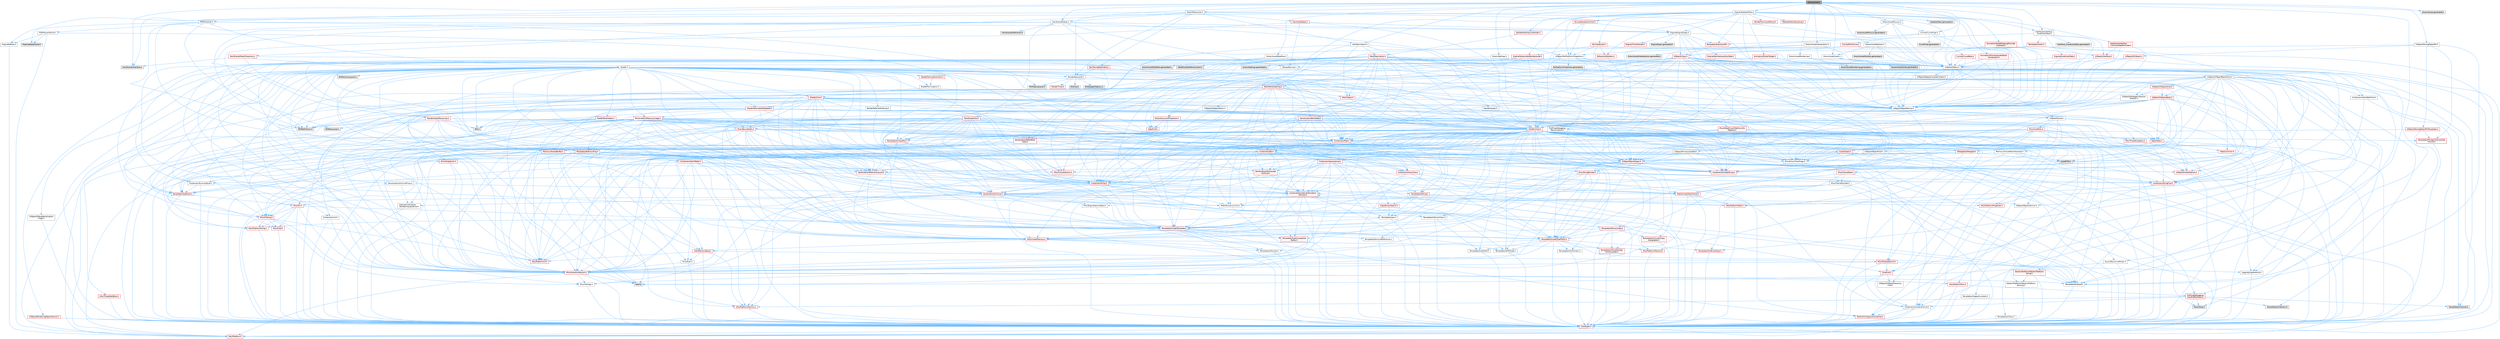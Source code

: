 digraph "GroomAsset.h"
{
 // INTERACTIVE_SVG=YES
 // LATEX_PDF_SIZE
  bgcolor="transparent";
  edge [fontname=Helvetica,fontsize=10,labelfontname=Helvetica,labelfontsize=10];
  node [fontname=Helvetica,fontsize=10,shape=box,height=0.2,width=0.4];
  Node1 [id="Node000001",label="GroomAsset.h",height=0.2,width=0.4,color="gray40", fillcolor="grey60", style="filled", fontcolor="black",tooltip=" "];
  Node1 -> Node2 [id="edge1_Node000001_Node000002",color="steelblue1",style="solid",tooltip=" "];
  Node2 [id="Node000002",label="PSOPrecache.h",height=0.2,width=0.4,color="grey40", fillcolor="white", style="filled",URL="$d5/d11/PSOPrecache_8h.html",tooltip=" "];
  Node2 -> Node3 [id="edge2_Node000002_Node000003",color="steelblue1",style="solid",tooltip=" "];
  Node3 [id="Node000003",label="RHIDefinitions.h",height=0.2,width=0.4,color="grey60", fillcolor="#E0E0E0", style="filled",tooltip=" "];
  Node2 -> Node4 [id="edge3_Node000002_Node000004",color="steelblue1",style="solid",tooltip=" "];
  Node4 [id="Node000004",label="RHIFeatureLevel.h",height=0.2,width=0.4,color="grey60", fillcolor="#E0E0E0", style="filled",tooltip=" "];
  Node2 -> Node5 [id="edge4_Node000002_Node000005",color="steelblue1",style="solid",tooltip=" "];
  Node5 [id="Node000005",label="RHIResources.h",height=0.2,width=0.4,color="grey60", fillcolor="#E0E0E0", style="filled",tooltip=" "];
  Node2 -> Node6 [id="edge5_Node000002_Node000006",color="steelblue1",style="solid",tooltip=" "];
  Node6 [id="Node000006",label="Engine/EngineTypes.h",height=0.2,width=0.4,color="grey40", fillcolor="white", style="filled",URL="$df/dcf/EngineTypes_8h.html",tooltip=" "];
  Node6 -> Node7 [id="edge6_Node000006_Node000007",color="steelblue1",style="solid",tooltip=" "];
  Node7 [id="Node000007",label="Misc/EnumClassFlags.h",height=0.2,width=0.4,color="grey40", fillcolor="white", style="filled",URL="$d8/de7/EnumClassFlags_8h.html",tooltip=" "];
  Node6 -> Node8 [id="edge7_Node000006_Node000008",color="steelblue1",style="solid",tooltip=" "];
  Node8 [id="Node000008",label="UObject/ObjectMacros.h",height=0.2,width=0.4,color="grey40", fillcolor="white", style="filled",URL="$d8/d8d/ObjectMacros_8h.html",tooltip=" "];
  Node8 -> Node7 [id="edge8_Node000008_Node000007",color="steelblue1",style="solid",tooltip=" "];
  Node8 -> Node9 [id="edge9_Node000008_Node000009",color="steelblue1",style="solid",tooltip=" "];
  Node9 [id="Node000009",label="UObject/Script.h",height=0.2,width=0.4,color="grey40", fillcolor="white", style="filled",URL="$de/dc6/Script_8h.html",tooltip=" "];
  Node9 -> Node10 [id="edge10_Node000009_Node000010",color="steelblue1",style="solid",tooltip=" "];
  Node10 [id="Node000010",label="Delegates/Delegate.h",height=0.2,width=0.4,color="red", fillcolor="#FFF0F0", style="filled",URL="$d4/d80/Delegate_8h.html",tooltip=" "];
  Node10 -> Node11 [id="edge11_Node000010_Node000011",color="steelblue1",style="solid",tooltip=" "];
  Node11 [id="Node000011",label="CoreTypes.h",height=0.2,width=0.4,color="red", fillcolor="#FFF0F0", style="filled",URL="$dc/dec/CoreTypes_8h.html",tooltip=" "];
  Node11 -> Node12 [id="edge12_Node000011_Node000012",color="steelblue1",style="solid",tooltip=" "];
  Node12 [id="Node000012",label="HAL/Platform.h",height=0.2,width=0.4,color="red", fillcolor="#FFF0F0", style="filled",URL="$d9/dd0/Platform_8h.html",tooltip=" "];
  Node10 -> Node25 [id="edge13_Node000010_Node000025",color="steelblue1",style="solid",tooltip=" "];
  Node25 [id="Node000025",label="Misc/AssertionMacros.h",height=0.2,width=0.4,color="red", fillcolor="#FFF0F0", style="filled",URL="$d0/dfa/AssertionMacros_8h.html",tooltip=" "];
  Node25 -> Node11 [id="edge14_Node000025_Node000011",color="steelblue1",style="solid",tooltip=" "];
  Node25 -> Node12 [id="edge15_Node000025_Node000012",color="steelblue1",style="solid",tooltip=" "];
  Node25 -> Node26 [id="edge16_Node000025_Node000026",color="steelblue1",style="solid",tooltip=" "];
  Node26 [id="Node000026",label="HAL/PlatformMisc.h",height=0.2,width=0.4,color="red", fillcolor="#FFF0F0", style="filled",URL="$d0/df5/PlatformMisc_8h.html",tooltip=" "];
  Node26 -> Node11 [id="edge17_Node000026_Node000011",color="steelblue1",style="solid",tooltip=" "];
  Node26 -> Node53 [id="edge18_Node000026_Node000053",color="steelblue1",style="solid",tooltip=" "];
  Node53 [id="Node000053",label="ProfilingDebugging\l/CpuProfilerTrace.h",height=0.2,width=0.4,color="red", fillcolor="#FFF0F0", style="filled",URL="$da/dcb/CpuProfilerTrace_8h.html",tooltip=" "];
  Node53 -> Node11 [id="edge19_Node000053_Node000011",color="steelblue1",style="solid",tooltip=" "];
  Node53 -> Node34 [id="edge20_Node000053_Node000034",color="steelblue1",style="solid",tooltip=" "];
  Node34 [id="Node000034",label="Containers/ContainersFwd.h",height=0.2,width=0.4,color="grey40", fillcolor="white", style="filled",URL="$d4/d0a/ContainersFwd_8h.html",tooltip=" "];
  Node34 -> Node12 [id="edge21_Node000034_Node000012",color="steelblue1",style="solid",tooltip=" "];
  Node34 -> Node11 [id="edge22_Node000034_Node000011",color="steelblue1",style="solid",tooltip=" "];
  Node34 -> Node31 [id="edge23_Node000034_Node000031",color="steelblue1",style="solid",tooltip=" "];
  Node31 [id="Node000031",label="Traits/IsContiguousContainer.h",height=0.2,width=0.4,color="red", fillcolor="#FFF0F0", style="filled",URL="$d5/d3c/IsContiguousContainer_8h.html",tooltip=" "];
  Node31 -> Node11 [id="edge24_Node000031_Node000011",color="steelblue1",style="solid",tooltip=" "];
  Node53 -> Node54 [id="edge25_Node000053_Node000054",color="steelblue1",style="solid",tooltip=" "];
  Node54 [id="Node000054",label="HAL/PlatformAtomics.h",height=0.2,width=0.4,color="red", fillcolor="#FFF0F0", style="filled",URL="$d3/d36/PlatformAtomics_8h.html",tooltip=" "];
  Node54 -> Node11 [id="edge26_Node000054_Node000011",color="steelblue1",style="solid",tooltip=" "];
  Node53 -> Node58 [id="edge27_Node000053_Node000058",color="steelblue1",style="solid",tooltip=" "];
  Node58 [id="Node000058",label="Trace/Detail/Channel.h",height=0.2,width=0.4,color="grey60", fillcolor="#E0E0E0", style="filled",tooltip=" "];
  Node53 -> Node59 [id="edge28_Node000053_Node000059",color="steelblue1",style="solid",tooltip=" "];
  Node59 [id="Node000059",label="Trace/Detail/Channel.inl",height=0.2,width=0.4,color="grey60", fillcolor="#E0E0E0", style="filled",tooltip=" "];
  Node53 -> Node60 [id="edge29_Node000053_Node000060",color="steelblue1",style="solid",tooltip=" "];
  Node60 [id="Node000060",label="Trace/Trace.h",height=0.2,width=0.4,color="grey60", fillcolor="#E0E0E0", style="filled",tooltip=" "];
  Node25 -> Node61 [id="edge30_Node000025_Node000061",color="steelblue1",style="solid",tooltip=" "];
  Node61 [id="Node000061",label="Templates/EnableIf.h",height=0.2,width=0.4,color="grey40", fillcolor="white", style="filled",URL="$d7/d60/EnableIf_8h.html",tooltip=" "];
  Node61 -> Node11 [id="edge31_Node000061_Node000011",color="steelblue1",style="solid",tooltip=" "];
  Node25 -> Node67 [id="edge32_Node000025_Node000067",color="steelblue1",style="solid",tooltip=" "];
  Node67 [id="Node000067",label="Misc/VarArgs.h",height=0.2,width=0.4,color="grey40", fillcolor="white", style="filled",URL="$d5/d6f/VarArgs_8h.html",tooltip=" "];
  Node67 -> Node11 [id="edge33_Node000067_Node000011",color="steelblue1",style="solid",tooltip=" "];
  Node25 -> Node74 [id="edge34_Node000025_Node000074",color="steelblue1",style="solid",tooltip=" "];
  Node74 [id="Node000074",label="atomic",height=0.2,width=0.4,color="grey60", fillcolor="#E0E0E0", style="filled",tooltip=" "];
  Node10 -> Node75 [id="edge35_Node000010_Node000075",color="steelblue1",style="solid",tooltip=" "];
  Node75 [id="Node000075",label="UObject/NameTypes.h",height=0.2,width=0.4,color="red", fillcolor="#FFF0F0", style="filled",URL="$d6/d35/NameTypes_8h.html",tooltip=" "];
  Node75 -> Node11 [id="edge36_Node000075_Node000011",color="steelblue1",style="solid",tooltip=" "];
  Node75 -> Node25 [id="edge37_Node000075_Node000025",color="steelblue1",style="solid",tooltip=" "];
  Node75 -> Node76 [id="edge38_Node000075_Node000076",color="steelblue1",style="solid",tooltip=" "];
  Node76 [id="Node000076",label="HAL/UnrealMemory.h",height=0.2,width=0.4,color="red", fillcolor="#FFF0F0", style="filled",URL="$d9/d96/UnrealMemory_8h.html",tooltip=" "];
  Node76 -> Node11 [id="edge39_Node000076_Node000011",color="steelblue1",style="solid",tooltip=" "];
  Node76 -> Node80 [id="edge40_Node000076_Node000080",color="steelblue1",style="solid",tooltip=" "];
  Node80 [id="Node000080",label="HAL/MemoryBase.h",height=0.2,width=0.4,color="red", fillcolor="#FFF0F0", style="filled",URL="$d6/d9f/MemoryBase_8h.html",tooltip=" "];
  Node80 -> Node11 [id="edge41_Node000080_Node000011",color="steelblue1",style="solid",tooltip=" "];
  Node80 -> Node54 [id="edge42_Node000080_Node000054",color="steelblue1",style="solid",tooltip=" "];
  Node80 -> Node38 [id="edge43_Node000080_Node000038",color="steelblue1",style="solid",tooltip=" "];
  Node38 [id="Node000038",label="HAL/PlatformCrt.h",height=0.2,width=0.4,color="red", fillcolor="#FFF0F0", style="filled",URL="$d8/d75/PlatformCrt_8h.html",tooltip=" "];
  Node80 -> Node81 [id="edge44_Node000080_Node000081",color="steelblue1",style="solid",tooltip=" "];
  Node81 [id="Node000081",label="Misc/Exec.h",height=0.2,width=0.4,color="grey40", fillcolor="white", style="filled",URL="$de/ddb/Exec_8h.html",tooltip=" "];
  Node81 -> Node11 [id="edge45_Node000081_Node000011",color="steelblue1",style="solid",tooltip=" "];
  Node81 -> Node25 [id="edge46_Node000081_Node000025",color="steelblue1",style="solid",tooltip=" "];
  Node80 -> Node82 [id="edge47_Node000080_Node000082",color="steelblue1",style="solid",tooltip=" "];
  Node82 [id="Node000082",label="Misc/OutputDevice.h",height=0.2,width=0.4,color="red", fillcolor="#FFF0F0", style="filled",URL="$d7/d32/OutputDevice_8h.html",tooltip=" "];
  Node82 -> Node33 [id="edge48_Node000082_Node000033",color="steelblue1",style="solid",tooltip=" "];
  Node33 [id="Node000033",label="CoreFwd.h",height=0.2,width=0.4,color="red", fillcolor="#FFF0F0", style="filled",URL="$d1/d1e/CoreFwd_8h.html",tooltip=" "];
  Node33 -> Node11 [id="edge49_Node000033_Node000011",color="steelblue1",style="solid",tooltip=" "];
  Node33 -> Node34 [id="edge50_Node000033_Node000034",color="steelblue1",style="solid",tooltip=" "];
  Node33 -> Node36 [id="edge51_Node000033_Node000036",color="steelblue1",style="solid",tooltip=" "];
  Node36 [id="Node000036",label="UObject/UObjectHierarchy\lFwd.h",height=0.2,width=0.4,color="grey40", fillcolor="white", style="filled",URL="$d3/d13/UObjectHierarchyFwd_8h.html",tooltip=" "];
  Node82 -> Node11 [id="edge52_Node000082_Node000011",color="steelblue1",style="solid",tooltip=" "];
  Node82 -> Node83 [id="edge53_Node000082_Node000083",color="steelblue1",style="solid",tooltip=" "];
  Node83 [id="Node000083",label="Logging/LogVerbosity.h",height=0.2,width=0.4,color="grey40", fillcolor="white", style="filled",URL="$d2/d8f/LogVerbosity_8h.html",tooltip=" "];
  Node83 -> Node11 [id="edge54_Node000083_Node000011",color="steelblue1",style="solid",tooltip=" "];
  Node82 -> Node67 [id="edge55_Node000082_Node000067",color="steelblue1",style="solid",tooltip=" "];
  Node76 -> Node93 [id="edge56_Node000076_Node000093",color="steelblue1",style="solid",tooltip=" "];
  Node93 [id="Node000093",label="HAL/PlatformMemory.h",height=0.2,width=0.4,color="red", fillcolor="#FFF0F0", style="filled",URL="$de/d68/PlatformMemory_8h.html",tooltip=" "];
  Node93 -> Node11 [id="edge57_Node000093_Node000011",color="steelblue1",style="solid",tooltip=" "];
  Node76 -> Node96 [id="edge58_Node000076_Node000096",color="steelblue1",style="solid",tooltip=" "];
  Node96 [id="Node000096",label="Templates/IsPointer.h",height=0.2,width=0.4,color="grey40", fillcolor="white", style="filled",URL="$d7/d05/IsPointer_8h.html",tooltip=" "];
  Node96 -> Node11 [id="edge59_Node000096_Node000011",color="steelblue1",style="solid",tooltip=" "];
  Node75 -> Node97 [id="edge60_Node000075_Node000097",color="steelblue1",style="solid",tooltip=" "];
  Node97 [id="Node000097",label="Templates/UnrealTypeTraits.h",height=0.2,width=0.4,color="red", fillcolor="#FFF0F0", style="filled",URL="$d2/d2d/UnrealTypeTraits_8h.html",tooltip=" "];
  Node97 -> Node11 [id="edge61_Node000097_Node000011",color="steelblue1",style="solid",tooltip=" "];
  Node97 -> Node96 [id="edge62_Node000097_Node000096",color="steelblue1",style="solid",tooltip=" "];
  Node97 -> Node25 [id="edge63_Node000097_Node000025",color="steelblue1",style="solid",tooltip=" "];
  Node97 -> Node89 [id="edge64_Node000097_Node000089",color="steelblue1",style="solid",tooltip=" "];
  Node89 [id="Node000089",label="Templates/AndOrNot.h",height=0.2,width=0.4,color="grey40", fillcolor="white", style="filled",URL="$db/d0a/AndOrNot_8h.html",tooltip=" "];
  Node89 -> Node11 [id="edge65_Node000089_Node000011",color="steelblue1",style="solid",tooltip=" "];
  Node97 -> Node61 [id="edge66_Node000097_Node000061",color="steelblue1",style="solid",tooltip=" "];
  Node97 -> Node98 [id="edge67_Node000097_Node000098",color="steelblue1",style="solid",tooltip=" "];
  Node98 [id="Node000098",label="Templates/IsArithmetic.h",height=0.2,width=0.4,color="grey40", fillcolor="white", style="filled",URL="$d2/d5d/IsArithmetic_8h.html",tooltip=" "];
  Node98 -> Node11 [id="edge68_Node000098_Node000011",color="steelblue1",style="solid",tooltip=" "];
  Node97 -> Node100 [id="edge69_Node000097_Node000100",color="steelblue1",style="solid",tooltip=" "];
  Node100 [id="Node000100",label="Templates/IsPODType.h",height=0.2,width=0.4,color="grey40", fillcolor="white", style="filled",URL="$d7/db1/IsPODType_8h.html",tooltip=" "];
  Node100 -> Node11 [id="edge70_Node000100_Node000011",color="steelblue1",style="solid",tooltip=" "];
  Node97 -> Node101 [id="edge71_Node000097_Node000101",color="steelblue1",style="solid",tooltip=" "];
  Node101 [id="Node000101",label="Templates/IsUECoreType.h",height=0.2,width=0.4,color="red", fillcolor="#FFF0F0", style="filled",URL="$d1/db8/IsUECoreType_8h.html",tooltip=" "];
  Node101 -> Node11 [id="edge72_Node000101_Node000011",color="steelblue1",style="solid",tooltip=" "];
  Node97 -> Node90 [id="edge73_Node000097_Node000090",color="steelblue1",style="solid",tooltip=" "];
  Node90 [id="Node000090",label="Templates/IsTriviallyCopy\lConstructible.h",height=0.2,width=0.4,color="red", fillcolor="#FFF0F0", style="filled",URL="$d3/d78/IsTriviallyCopyConstructible_8h.html",tooltip=" "];
  Node90 -> Node11 [id="edge74_Node000090_Node000011",color="steelblue1",style="solid",tooltip=" "];
  Node75 -> Node102 [id="edge75_Node000075_Node000102",color="steelblue1",style="solid",tooltip=" "];
  Node102 [id="Node000102",label="Templates/UnrealTemplate.h",height=0.2,width=0.4,color="red", fillcolor="#FFF0F0", style="filled",URL="$d4/d24/UnrealTemplate_8h.html",tooltip=" "];
  Node102 -> Node11 [id="edge76_Node000102_Node000011",color="steelblue1",style="solid",tooltip=" "];
  Node102 -> Node96 [id="edge77_Node000102_Node000096",color="steelblue1",style="solid",tooltip=" "];
  Node102 -> Node76 [id="edge78_Node000102_Node000076",color="steelblue1",style="solid",tooltip=" "];
  Node102 -> Node97 [id="edge79_Node000102_Node000097",color="steelblue1",style="solid",tooltip=" "];
  Node102 -> Node105 [id="edge80_Node000102_Node000105",color="steelblue1",style="solid",tooltip=" "];
  Node105 [id="Node000105",label="Templates/RemoveReference.h",height=0.2,width=0.4,color="grey40", fillcolor="white", style="filled",URL="$da/dbe/RemoveReference_8h.html",tooltip=" "];
  Node105 -> Node11 [id="edge81_Node000105_Node000011",color="steelblue1",style="solid",tooltip=" "];
  Node102 -> Node106 [id="edge82_Node000102_Node000106",color="steelblue1",style="solid",tooltip=" "];
  Node106 [id="Node000106",label="Templates/TypeCompatible\lBytes.h",height=0.2,width=0.4,color="red", fillcolor="#FFF0F0", style="filled",URL="$df/d0a/TypeCompatibleBytes_8h.html",tooltip=" "];
  Node106 -> Node11 [id="edge83_Node000106_Node000011",color="steelblue1",style="solid",tooltip=" "];
  Node102 -> Node31 [id="edge84_Node000102_Node000031",color="steelblue1",style="solid",tooltip=" "];
  Node75 -> Node108 [id="edge85_Node000075_Node000108",color="steelblue1",style="solid",tooltip=" "];
  Node108 [id="Node000108",label="Containers/UnrealString.h",height=0.2,width=0.4,color="red", fillcolor="#FFF0F0", style="filled",URL="$d5/dba/UnrealString_8h.html",tooltip=" "];
  Node75 -> Node112 [id="edge86_Node000075_Node000112",color="steelblue1",style="solid",tooltip=" "];
  Node112 [id="Node000112",label="HAL/CriticalSection.h",height=0.2,width=0.4,color="red", fillcolor="#FFF0F0", style="filled",URL="$d6/d90/CriticalSection_8h.html",tooltip=" "];
  Node75 -> Node28 [id="edge87_Node000075_Node000028",color="steelblue1",style="solid",tooltip=" "];
  Node28 [id="Node000028",label="Containers/StringFwd.h",height=0.2,width=0.4,color="red", fillcolor="#FFF0F0", style="filled",URL="$df/d37/StringFwd_8h.html",tooltip=" "];
  Node28 -> Node11 [id="edge88_Node000028_Node000011",color="steelblue1",style="solid",tooltip=" "];
  Node28 -> Node31 [id="edge89_Node000028_Node000031",color="steelblue1",style="solid",tooltip=" "];
  Node75 -> Node180 [id="edge90_Node000075_Node000180",color="steelblue1",style="solid",tooltip=" "];
  Node180 [id="Node000180",label="UObject/UnrealNames.h",height=0.2,width=0.4,color="red", fillcolor="#FFF0F0", style="filled",URL="$d8/db1/UnrealNames_8h.html",tooltip=" "];
  Node180 -> Node11 [id="edge91_Node000180_Node000011",color="steelblue1",style="solid",tooltip=" "];
  Node75 -> Node146 [id="edge92_Node000075_Node000146",color="steelblue1",style="solid",tooltip=" "];
  Node146 [id="Node000146",label="Serialization/MemoryLayout.h",height=0.2,width=0.4,color="red", fillcolor="#FFF0F0", style="filled",URL="$d7/d66/MemoryLayout_8h.html",tooltip=" "];
  Node146 -> Node149 [id="edge93_Node000146_Node000149",color="steelblue1",style="solid",tooltip=" "];
  Node149 [id="Node000149",label="Containers/EnumAsByte.h",height=0.2,width=0.4,color="grey40", fillcolor="white", style="filled",URL="$d6/d9a/EnumAsByte_8h.html",tooltip=" "];
  Node149 -> Node11 [id="edge94_Node000149_Node000011",color="steelblue1",style="solid",tooltip=" "];
  Node149 -> Node100 [id="edge95_Node000149_Node000100",color="steelblue1",style="solid",tooltip=" "];
  Node149 -> Node150 [id="edge96_Node000149_Node000150",color="steelblue1",style="solid",tooltip=" "];
  Node150 [id="Node000150",label="Templates/TypeHash.h",height=0.2,width=0.4,color="red", fillcolor="#FFF0F0", style="filled",URL="$d1/d62/TypeHash_8h.html",tooltip=" "];
  Node150 -> Node11 [id="edge97_Node000150_Node000011",color="steelblue1",style="solid",tooltip=" "];
  Node150 -> Node151 [id="edge98_Node000150_Node000151",color="steelblue1",style="solid",tooltip=" "];
  Node151 [id="Node000151",label="Misc/Crc.h",height=0.2,width=0.4,color="red", fillcolor="#FFF0F0", style="filled",URL="$d4/dd2/Crc_8h.html",tooltip=" "];
  Node151 -> Node11 [id="edge99_Node000151_Node000011",color="steelblue1",style="solid",tooltip=" "];
  Node151 -> Node78 [id="edge100_Node000151_Node000078",color="steelblue1",style="solid",tooltip=" "];
  Node78 [id="Node000078",label="HAL/PlatformString.h",height=0.2,width=0.4,color="red", fillcolor="#FFF0F0", style="filled",URL="$db/db5/PlatformString_8h.html",tooltip=" "];
  Node78 -> Node11 [id="edge101_Node000078_Node000011",color="steelblue1",style="solid",tooltip=" "];
  Node151 -> Node25 [id="edge102_Node000151_Node000025",color="steelblue1",style="solid",tooltip=" "];
  Node151 -> Node152 [id="edge103_Node000151_Node000152",color="steelblue1",style="solid",tooltip=" "];
  Node152 [id="Node000152",label="Misc/CString.h",height=0.2,width=0.4,color="red", fillcolor="#FFF0F0", style="filled",URL="$d2/d49/CString_8h.html",tooltip=" "];
  Node152 -> Node11 [id="edge104_Node000152_Node000011",color="steelblue1",style="solid",tooltip=" "];
  Node152 -> Node38 [id="edge105_Node000152_Node000038",color="steelblue1",style="solid",tooltip=" "];
  Node152 -> Node78 [id="edge106_Node000152_Node000078",color="steelblue1",style="solid",tooltip=" "];
  Node152 -> Node25 [id="edge107_Node000152_Node000025",color="steelblue1",style="solid",tooltip=" "];
  Node152 -> Node153 [id="edge108_Node000152_Node000153",color="steelblue1",style="solid",tooltip=" "];
  Node153 [id="Node000153",label="Misc/Char.h",height=0.2,width=0.4,color="red", fillcolor="#FFF0F0", style="filled",URL="$d0/d58/Char_8h.html",tooltip=" "];
  Node153 -> Node11 [id="edge109_Node000153_Node000011",color="steelblue1",style="solid",tooltip=" "];
  Node152 -> Node67 [id="edge110_Node000152_Node000067",color="steelblue1",style="solid",tooltip=" "];
  Node151 -> Node153 [id="edge111_Node000151_Node000153",color="steelblue1",style="solid",tooltip=" "];
  Node151 -> Node97 [id="edge112_Node000151_Node000097",color="steelblue1",style="solid",tooltip=" "];
  Node146 -> Node28 [id="edge113_Node000146_Node000028",color="steelblue1",style="solid",tooltip=" "];
  Node146 -> Node76 [id="edge114_Node000146_Node000076",color="steelblue1",style="solid",tooltip=" "];
  Node146 -> Node61 [id="edge115_Node000146_Node000061",color="steelblue1",style="solid",tooltip=" "];
  Node146 -> Node102 [id="edge116_Node000146_Node000102",color="steelblue1",style="solid",tooltip=" "];
  Node75 -> Node182 [id="edge117_Node000075_Node000182",color="steelblue1",style="solid",tooltip=" "];
  Node182 [id="Node000182",label="Misc/StringBuilder.h",height=0.2,width=0.4,color="red", fillcolor="#FFF0F0", style="filled",URL="$d4/d52/StringBuilder_8h.html",tooltip=" "];
  Node182 -> Node28 [id="edge118_Node000182_Node000028",color="steelblue1",style="solid",tooltip=" "];
  Node182 -> Node11 [id="edge119_Node000182_Node000011",color="steelblue1",style="solid",tooltip=" "];
  Node182 -> Node78 [id="edge120_Node000182_Node000078",color="steelblue1",style="solid",tooltip=" "];
  Node182 -> Node76 [id="edge121_Node000182_Node000076",color="steelblue1",style="solid",tooltip=" "];
  Node182 -> Node25 [id="edge122_Node000182_Node000025",color="steelblue1",style="solid",tooltip=" "];
  Node182 -> Node152 [id="edge123_Node000182_Node000152",color="steelblue1",style="solid",tooltip=" "];
  Node182 -> Node61 [id="edge124_Node000182_Node000061",color="steelblue1",style="solid",tooltip=" "];
  Node182 -> Node102 [id="edge125_Node000182_Node000102",color="steelblue1",style="solid",tooltip=" "];
  Node182 -> Node97 [id="edge126_Node000182_Node000097",color="steelblue1",style="solid",tooltip=" "];
  Node182 -> Node31 [id="edge127_Node000182_Node000031",color="steelblue1",style="solid",tooltip=" "];
  Node75 -> Node60 [id="edge128_Node000075_Node000060",color="steelblue1",style="solid",tooltip=" "];
  Node10 -> Node229 [id="edge129_Node000010_Node000229",color="steelblue1",style="solid",tooltip=" "];
  Node229 [id="Node000229",label="AutoRTFM.h",height=0.2,width=0.4,color="grey60", fillcolor="#E0E0E0", style="filled",tooltip=" "];
  Node9 -> Node249 [id="edge130_Node000009_Node000249",color="steelblue1",style="solid",tooltip=" "];
  Node249 [id="Node000249",label="HAL/ThreadSingleton.h",height=0.2,width=0.4,color="red", fillcolor="#FFF0F0", style="filled",URL="$d0/dd5/ThreadSingleton_8h.html",tooltip=" "];
  Node249 -> Node11 [id="edge131_Node000249_Node000011",color="steelblue1",style="solid",tooltip=" "];
  Node9 -> Node251 [id="edge132_Node000009_Node000251",color="steelblue1",style="solid",tooltip=" "];
  Node251 [id="Node000251",label="Stats/Stats.h",height=0.2,width=0.4,color="red", fillcolor="#FFF0F0", style="filled",URL="$dc/d09/Stats_8h.html",tooltip=" "];
  Node251 -> Node219 [id="edge133_Node000251_Node000219",color="steelblue1",style="solid",tooltip=" "];
  Node219 [id="Node000219",label="CoreGlobals.h",height=0.2,width=0.4,color="red", fillcolor="#FFF0F0", style="filled",URL="$d5/d8c/CoreGlobals_8h.html",tooltip=" "];
  Node219 -> Node108 [id="edge134_Node000219_Node000108",color="steelblue1",style="solid",tooltip=" "];
  Node219 -> Node11 [id="edge135_Node000219_Node000011",color="steelblue1",style="solid",tooltip=" "];
  Node219 -> Node7 [id="edge136_Node000219_Node000007",color="steelblue1",style="solid",tooltip=" "];
  Node219 -> Node82 [id="edge137_Node000219_Node000082",color="steelblue1",style="solid",tooltip=" "];
  Node219 -> Node53 [id="edge138_Node000219_Node000053",color="steelblue1",style="solid",tooltip=" "];
  Node219 -> Node75 [id="edge139_Node000219_Node000075",color="steelblue1",style="solid",tooltip=" "];
  Node219 -> Node74 [id="edge140_Node000219_Node000074",color="steelblue1",style="solid",tooltip=" "];
  Node251 -> Node11 [id="edge141_Node000251_Node000011",color="steelblue1",style="solid",tooltip=" "];
  Node251 -> Node252 [id="edge142_Node000251_Node000252",color="steelblue1",style="solid",tooltip=" "];
  Node252 [id="Node000252",label="StatsCommon.h",height=0.2,width=0.4,color="red", fillcolor="#FFF0F0", style="filled",URL="$df/d16/StatsCommon_8h.html",tooltip=" "];
  Node252 -> Node11 [id="edge143_Node000252_Node000011",color="steelblue1",style="solid",tooltip=" "];
  Node252 -> Node7 [id="edge144_Node000252_Node000007",color="steelblue1",style="solid",tooltip=" "];
  Node9 -> Node7 [id="edge145_Node000009_Node000007",color="steelblue1",style="solid",tooltip=" "];
  Node9 -> Node277 [id="edge146_Node000009_Node000277",color="steelblue1",style="solid",tooltip=" "];
  Node277 [id="Node000277",label="Misc/CoreMisc.h",height=0.2,width=0.4,color="red", fillcolor="#FFF0F0", style="filled",URL="$d8/d97/CoreMisc_8h.html",tooltip=" "];
  Node277 -> Node128 [id="edge147_Node000277_Node000128",color="steelblue1",style="solid",tooltip=" "];
  Node128 [id="Node000128",label="Containers/Array.h",height=0.2,width=0.4,color="red", fillcolor="#FFF0F0", style="filled",URL="$df/dd0/Array_8h.html",tooltip=" "];
  Node128 -> Node11 [id="edge148_Node000128_Node000011",color="steelblue1",style="solid",tooltip=" "];
  Node128 -> Node25 [id="edge149_Node000128_Node000025",color="steelblue1",style="solid",tooltip=" "];
  Node128 -> Node76 [id="edge150_Node000128_Node000076",color="steelblue1",style="solid",tooltip=" "];
  Node128 -> Node97 [id="edge151_Node000128_Node000097",color="steelblue1",style="solid",tooltip=" "];
  Node128 -> Node102 [id="edge152_Node000128_Node000102",color="steelblue1",style="solid",tooltip=" "];
  Node128 -> Node116 [id="edge153_Node000128_Node000116",color="steelblue1",style="solid",tooltip=" "];
  Node116 [id="Node000116",label="Containers/ContainerAllocation\lPolicies.h",height=0.2,width=0.4,color="red", fillcolor="#FFF0F0", style="filled",URL="$d7/dff/ContainerAllocationPolicies_8h.html",tooltip=" "];
  Node116 -> Node11 [id="edge154_Node000116_Node000011",color="steelblue1",style="solid",tooltip=" "];
  Node116 -> Node116 [id="edge155_Node000116_Node000116",color="steelblue1",style="solid",tooltip=" "];
  Node116 -> Node118 [id="edge156_Node000116_Node000118",color="steelblue1",style="solid",tooltip=" "];
  Node118 [id="Node000118",label="HAL/PlatformMath.h",height=0.2,width=0.4,color="red", fillcolor="#FFF0F0", style="filled",URL="$dc/d53/PlatformMath_8h.html",tooltip=" "];
  Node118 -> Node11 [id="edge157_Node000118_Node000011",color="steelblue1",style="solid",tooltip=" "];
  Node116 -> Node76 [id="edge158_Node000116_Node000076",color="steelblue1",style="solid",tooltip=" "];
  Node116 -> Node48 [id="edge159_Node000116_Node000048",color="steelblue1",style="solid",tooltip=" "];
  Node48 [id="Node000048",label="Math/NumericLimits.h",height=0.2,width=0.4,color="grey40", fillcolor="white", style="filled",URL="$df/d1b/NumericLimits_8h.html",tooltip=" "];
  Node48 -> Node11 [id="edge160_Node000048_Node000011",color="steelblue1",style="solid",tooltip=" "];
  Node116 -> Node25 [id="edge161_Node000116_Node000025",color="steelblue1",style="solid",tooltip=" "];
  Node116 -> Node127 [id="edge162_Node000116_Node000127",color="steelblue1",style="solid",tooltip=" "];
  Node127 [id="Node000127",label="Templates/MemoryOps.h",height=0.2,width=0.4,color="red", fillcolor="#FFF0F0", style="filled",URL="$db/dea/MemoryOps_8h.html",tooltip=" "];
  Node127 -> Node11 [id="edge163_Node000127_Node000011",color="steelblue1",style="solid",tooltip=" "];
  Node127 -> Node76 [id="edge164_Node000127_Node000076",color="steelblue1",style="solid",tooltip=" "];
  Node127 -> Node91 [id="edge165_Node000127_Node000091",color="steelblue1",style="solid",tooltip=" "];
  Node91 [id="Node000091",label="Templates/IsTriviallyCopy\lAssignable.h",height=0.2,width=0.4,color="red", fillcolor="#FFF0F0", style="filled",URL="$d2/df2/IsTriviallyCopyAssignable_8h.html",tooltip=" "];
  Node91 -> Node11 [id="edge166_Node000091_Node000011",color="steelblue1",style="solid",tooltip=" "];
  Node127 -> Node90 [id="edge167_Node000127_Node000090",color="steelblue1",style="solid",tooltip=" "];
  Node127 -> Node97 [id="edge168_Node000127_Node000097",color="steelblue1",style="solid",tooltip=" "];
  Node116 -> Node106 [id="edge169_Node000116_Node000106",color="steelblue1",style="solid",tooltip=" "];
  Node128 -> Node135 [id="edge170_Node000128_Node000135",color="steelblue1",style="solid",tooltip=" "];
  Node135 [id="Node000135",label="Serialization/Archive.h",height=0.2,width=0.4,color="red", fillcolor="#FFF0F0", style="filled",URL="$d7/d3b/Archive_8h.html",tooltip=" "];
  Node135 -> Node33 [id="edge171_Node000135_Node000033",color="steelblue1",style="solid",tooltip=" "];
  Node135 -> Node11 [id="edge172_Node000135_Node000011",color="steelblue1",style="solid",tooltip=" "];
  Node135 -> Node136 [id="edge173_Node000135_Node000136",color="steelblue1",style="solid",tooltip=" "];
  Node136 [id="Node000136",label="HAL/PlatformProperties.h",height=0.2,width=0.4,color="red", fillcolor="#FFF0F0", style="filled",URL="$d9/db0/PlatformProperties_8h.html",tooltip=" "];
  Node136 -> Node11 [id="edge174_Node000136_Node000011",color="steelblue1",style="solid",tooltip=" "];
  Node135 -> Node139 [id="edge175_Node000135_Node000139",color="steelblue1",style="solid",tooltip=" "];
  Node139 [id="Node000139",label="Internationalization\l/TextNamespaceFwd.h",height=0.2,width=0.4,color="grey40", fillcolor="white", style="filled",URL="$d8/d97/TextNamespaceFwd_8h.html",tooltip=" "];
  Node139 -> Node11 [id="edge176_Node000139_Node000011",color="steelblue1",style="solid",tooltip=" "];
  Node135 -> Node25 [id="edge177_Node000135_Node000025",color="steelblue1",style="solid",tooltip=" "];
  Node135 -> Node140 [id="edge178_Node000135_Node000140",color="steelblue1",style="solid",tooltip=" "];
  Node140 [id="Node000140",label="Misc/EngineVersionBase.h",height=0.2,width=0.4,color="grey40", fillcolor="white", style="filled",URL="$d5/d2b/EngineVersionBase_8h.html",tooltip=" "];
  Node140 -> Node11 [id="edge179_Node000140_Node000011",color="steelblue1",style="solid",tooltip=" "];
  Node135 -> Node67 [id="edge180_Node000135_Node000067",color="steelblue1",style="solid",tooltip=" "];
  Node135 -> Node61 [id="edge181_Node000135_Node000061",color="steelblue1",style="solid",tooltip=" "];
  Node135 -> Node143 [id="edge182_Node000135_Node000143",color="steelblue1",style="solid",tooltip=" "];
  Node143 [id="Node000143",label="Templates/IsEnumClass.h",height=0.2,width=0.4,color="grey40", fillcolor="white", style="filled",URL="$d7/d15/IsEnumClass_8h.html",tooltip=" "];
  Node143 -> Node11 [id="edge183_Node000143_Node000011",color="steelblue1",style="solid",tooltip=" "];
  Node143 -> Node89 [id="edge184_Node000143_Node000089",color="steelblue1",style="solid",tooltip=" "];
  Node135 -> Node102 [id="edge185_Node000135_Node000102",color="steelblue1",style="solid",tooltip=" "];
  Node135 -> Node144 [id="edge186_Node000135_Node000144",color="steelblue1",style="solid",tooltip=" "];
  Node144 [id="Node000144",label="UObject/ObjectVersion.h",height=0.2,width=0.4,color="grey40", fillcolor="white", style="filled",URL="$da/d63/ObjectVersion_8h.html",tooltip=" "];
  Node144 -> Node11 [id="edge187_Node000144_Node000011",color="steelblue1",style="solid",tooltip=" "];
  Node128 -> Node166 [id="edge188_Node000128_Node000166",color="steelblue1",style="solid",tooltip=" "];
  Node166 [id="Node000166",label="Templates/Less.h",height=0.2,width=0.4,color="grey40", fillcolor="white", style="filled",URL="$de/dc8/Less_8h.html",tooltip=" "];
  Node166 -> Node11 [id="edge189_Node000166_Node000011",color="steelblue1",style="solid",tooltip=" "];
  Node166 -> Node102 [id="edge190_Node000166_Node000102",color="steelblue1",style="solid",tooltip=" "];
  Node128 -> Node174 [id="edge191_Node000128_Node000174",color="steelblue1",style="solid",tooltip=" "];
  Node174 [id="Node000174",label="Templates/Sorting.h",height=0.2,width=0.4,color="red", fillcolor="#FFF0F0", style="filled",URL="$d3/d9e/Sorting_8h.html",tooltip=" "];
  Node174 -> Node11 [id="edge192_Node000174_Node000011",color="steelblue1",style="solid",tooltip=" "];
  Node174 -> Node170 [id="edge193_Node000174_Node000170",color="steelblue1",style="solid",tooltip=" "];
  Node170 [id="Node000170",label="Algo/BinarySearch.h",height=0.2,width=0.4,color="red", fillcolor="#FFF0F0", style="filled",URL="$db/db4/BinarySearch_8h.html",tooltip=" "];
  Node170 -> Node166 [id="edge194_Node000170_Node000166",color="steelblue1",style="solid",tooltip=" "];
  Node174 -> Node118 [id="edge195_Node000174_Node000118",color="steelblue1",style="solid",tooltip=" "];
  Node174 -> Node166 [id="edge196_Node000174_Node000166",color="steelblue1",style="solid",tooltip=" "];
  Node277 -> Node116 [id="edge197_Node000277_Node000116",color="steelblue1",style="solid",tooltip=" "];
  Node277 -> Node190 [id="edge198_Node000277_Node000190",color="steelblue1",style="solid",tooltip=" "];
  Node190 [id="Node000190",label="Containers/Map.h",height=0.2,width=0.4,color="red", fillcolor="#FFF0F0", style="filled",URL="$df/d79/Map_8h.html",tooltip=" "];
  Node190 -> Node11 [id="edge199_Node000190_Node000011",color="steelblue1",style="solid",tooltip=" "];
  Node190 -> Node192 [id="edge200_Node000190_Node000192",color="steelblue1",style="solid",tooltip=" "];
  Node192 [id="Node000192",label="Containers/Set.h",height=0.2,width=0.4,color="red", fillcolor="#FFF0F0", style="filled",URL="$d4/d45/Set_8h.html",tooltip=" "];
  Node192 -> Node116 [id="edge201_Node000192_Node000116",color="steelblue1",style="solid",tooltip=" "];
  Node192 -> Node194 [id="edge202_Node000192_Node000194",color="steelblue1",style="solid",tooltip=" "];
  Node194 [id="Node000194",label="Containers/SparseArray.h",height=0.2,width=0.4,color="red", fillcolor="#FFF0F0", style="filled",URL="$d5/dbf/SparseArray_8h.html",tooltip=" "];
  Node194 -> Node11 [id="edge203_Node000194_Node000011",color="steelblue1",style="solid",tooltip=" "];
  Node194 -> Node25 [id="edge204_Node000194_Node000025",color="steelblue1",style="solid",tooltip=" "];
  Node194 -> Node76 [id="edge205_Node000194_Node000076",color="steelblue1",style="solid",tooltip=" "];
  Node194 -> Node97 [id="edge206_Node000194_Node000097",color="steelblue1",style="solid",tooltip=" "];
  Node194 -> Node102 [id="edge207_Node000194_Node000102",color="steelblue1",style="solid",tooltip=" "];
  Node194 -> Node116 [id="edge208_Node000194_Node000116",color="steelblue1",style="solid",tooltip=" "];
  Node194 -> Node166 [id="edge209_Node000194_Node000166",color="steelblue1",style="solid",tooltip=" "];
  Node194 -> Node128 [id="edge210_Node000194_Node000128",color="steelblue1",style="solid",tooltip=" "];
  Node194 -> Node177 [id="edge211_Node000194_Node000177",color="steelblue1",style="solid",tooltip=" "];
  Node177 [id="Node000177",label="Math/UnrealMathUtility.h",height=0.2,width=0.4,color="red", fillcolor="#FFF0F0", style="filled",URL="$db/db8/UnrealMathUtility_8h.html",tooltip=" "];
  Node177 -> Node11 [id="edge212_Node000177_Node000011",color="steelblue1",style="solid",tooltip=" "];
  Node177 -> Node25 [id="edge213_Node000177_Node000025",color="steelblue1",style="solid",tooltip=" "];
  Node177 -> Node118 [id="edge214_Node000177_Node000118",color="steelblue1",style="solid",tooltip=" "];
  Node194 -> Node197 [id="edge215_Node000194_Node000197",color="steelblue1",style="solid",tooltip=" "];
  Node197 [id="Node000197",label="Serialization/Structured\lArchive.h",height=0.2,width=0.4,color="red", fillcolor="#FFF0F0", style="filled",URL="$d9/d1e/StructuredArchive_8h.html",tooltip=" "];
  Node197 -> Node128 [id="edge216_Node000197_Node000128",color="steelblue1",style="solid",tooltip=" "];
  Node197 -> Node116 [id="edge217_Node000197_Node000116",color="steelblue1",style="solid",tooltip=" "];
  Node197 -> Node11 [id="edge218_Node000197_Node000011",color="steelblue1",style="solid",tooltip=" "];
  Node197 -> Node135 [id="edge219_Node000197_Node000135",color="steelblue1",style="solid",tooltip=" "];
  Node194 -> Node108 [id="edge220_Node000194_Node000108",color="steelblue1",style="solid",tooltip=" "];
  Node192 -> Node34 [id="edge221_Node000192_Node000034",color="steelblue1",style="solid",tooltip=" "];
  Node192 -> Node177 [id="edge222_Node000192_Node000177",color="steelblue1",style="solid",tooltip=" "];
  Node192 -> Node25 [id="edge223_Node000192_Node000025",color="steelblue1",style="solid",tooltip=" "];
  Node192 -> Node197 [id="edge224_Node000192_Node000197",color="steelblue1",style="solid",tooltip=" "];
  Node192 -> Node174 [id="edge225_Node000192_Node000174",color="steelblue1",style="solid",tooltip=" "];
  Node192 -> Node150 [id="edge226_Node000192_Node000150",color="steelblue1",style="solid",tooltip=" "];
  Node192 -> Node102 [id="edge227_Node000192_Node000102",color="steelblue1",style="solid",tooltip=" "];
  Node190 -> Node108 [id="edge228_Node000190_Node000108",color="steelblue1",style="solid",tooltip=" "];
  Node190 -> Node25 [id="edge229_Node000190_Node000025",color="steelblue1",style="solid",tooltip=" "];
  Node190 -> Node174 [id="edge230_Node000190_Node000174",color="steelblue1",style="solid",tooltip=" "];
  Node190 -> Node102 [id="edge231_Node000190_Node000102",color="steelblue1",style="solid",tooltip=" "];
  Node190 -> Node97 [id="edge232_Node000190_Node000097",color="steelblue1",style="solid",tooltip=" "];
  Node277 -> Node108 [id="edge233_Node000277_Node000108",color="steelblue1",style="solid",tooltip=" "];
  Node277 -> Node219 [id="edge234_Node000277_Node000219",color="steelblue1",style="solid",tooltip=" "];
  Node277 -> Node11 [id="edge235_Node000277_Node000011",color="steelblue1",style="solid",tooltip=" "];
  Node277 -> Node136 [id="edge236_Node000277_Node000136",color="steelblue1",style="solid",tooltip=" "];
  Node277 -> Node249 [id="edge237_Node000277_Node000249",color="steelblue1",style="solid",tooltip=" "];
  Node277 -> Node83 [id="edge238_Node000277_Node000083",color="steelblue1",style="solid",tooltip=" "];
  Node277 -> Node81 [id="edge239_Node000277_Node000081",color="steelblue1",style="solid",tooltip=" "];
  Node277 -> Node75 [id="edge240_Node000277_Node000075",color="steelblue1",style="solid",tooltip=" "];
  Node9 -> Node280 [id="edge241_Node000009_Node000280",color="steelblue1",style="solid",tooltip=" "];
  Node280 [id="Node000280",label="Memory/VirtualStackAllocator.h",height=0.2,width=0.4,color="grey40", fillcolor="white", style="filled",URL="$d0/d0c/VirtualStackAllocator_8h.html",tooltip=" "];
  Node280 -> Node12 [id="edge242_Node000280_Node000012",color="steelblue1",style="solid",tooltip=" "];
  Node280 -> Node38 [id="edge243_Node000280_Node000038",color="steelblue1",style="solid",tooltip=" "];
  Node280 -> Node93 [id="edge244_Node000280_Node000093",color="steelblue1",style="solid",tooltip=" "];
  Node280 -> Node25 [id="edge245_Node000280_Node000025",color="steelblue1",style="solid",tooltip=" "];
  Node280 -> Node229 [id="edge246_Node000280_Node000229",color="steelblue1",style="solid",tooltip=" "];
  Node6 -> Node281 [id="edge247_Node000006_Node000281",color="steelblue1",style="solid",tooltip=" "];
  Node281 [id="Node000281",label="UObject/Object.h",height=0.2,width=0.4,color="grey40", fillcolor="white", style="filled",URL="$db/dbf/Object_8h.html",tooltip=" "];
  Node281 -> Node9 [id="edge248_Node000281_Node000009",color="steelblue1",style="solid",tooltip=" "];
  Node281 -> Node8 [id="edge249_Node000281_Node000008",color="steelblue1",style="solid",tooltip=" "];
  Node281 -> Node282 [id="edge250_Node000281_Node000282",color="steelblue1",style="solid",tooltip=" "];
  Node282 [id="Node000282",label="UObject/UObjectBaseUtility.h",height=0.2,width=0.4,color="grey40", fillcolor="white", style="filled",URL="$d2/df9/UObjectBaseUtility_8h.html",tooltip=" "];
  Node282 -> Node28 [id="edge251_Node000282_Node000028",color="steelblue1",style="solid",tooltip=" "];
  Node282 -> Node108 [id="edge252_Node000282_Node000108",color="steelblue1",style="solid",tooltip=" "];
  Node282 -> Node283 [id="edge253_Node000282_Node000283",color="steelblue1",style="solid",tooltip=" "];
  Node283 [id="Node000283",label="Containers/VersePathFwd.h",height=0.2,width=0.4,color="grey40", fillcolor="white", style="filled",URL="$d0/d99/VersePathFwd_8h.html",tooltip=" "];
  Node283 -> Node11 [id="edge254_Node000283_Node000011",color="steelblue1",style="solid",tooltip=" "];
  Node283 -> Node28 [id="edge255_Node000283_Node000028",color="steelblue1",style="solid",tooltip=" "];
  Node282 -> Node118 [id="edge256_Node000282_Node000118",color="steelblue1",style="solid",tooltip=" "];
  Node282 -> Node25 [id="edge257_Node000282_Node000025",color="steelblue1",style="solid",tooltip=" "];
  Node282 -> Node7 [id="edge258_Node000282_Node000007",color="steelblue1",style="solid",tooltip=" "];
  Node282 -> Node53 [id="edge259_Node000282_Node000053",color="steelblue1",style="solid",tooltip=" "];
  Node282 -> Node251 [id="edge260_Node000282_Node000251",color="steelblue1",style="solid",tooltip=" "];
  Node282 -> Node252 [id="edge261_Node000282_Node000252",color="steelblue1",style="solid",tooltip=" "];
  Node282 -> Node58 [id="edge262_Node000282_Node000058",color="steelblue1",style="solid",tooltip=" "];
  Node282 -> Node59 [id="edge263_Node000282_Node000059",color="steelblue1",style="solid",tooltip=" "];
  Node282 -> Node60 [id="edge264_Node000282_Node000060",color="steelblue1",style="solid",tooltip=" "];
  Node282 -> Node284 [id="edge265_Node000282_Node000284",color="steelblue1",style="solid",tooltip=" "];
  Node284 [id="Node000284",label="UObject/GarbageCollection\lGlobals.h",height=0.2,width=0.4,color="grey40", fillcolor="white", style="filled",URL="$d2/d24/GarbageCollectionGlobals_8h.html",tooltip=" "];
  Node284 -> Node8 [id="edge266_Node000284_Node000008",color="steelblue1",style="solid",tooltip=" "];
  Node282 -> Node75 [id="edge267_Node000282_Node000075",color="steelblue1",style="solid",tooltip=" "];
  Node282 -> Node144 [id="edge268_Node000282_Node000144",color="steelblue1",style="solid",tooltip=" "];
  Node282 -> Node285 [id="edge269_Node000282_Node000285",color="steelblue1",style="solid",tooltip=" "];
  Node285 [id="Node000285",label="UObject/UObjectArray.h",height=0.2,width=0.4,color="red", fillcolor="#FFF0F0", style="filled",URL="$d1/dc1/UObjectArray_8h.html",tooltip=" "];
  Node285 -> Node229 [id="edge270_Node000285_Node000229",color="steelblue1",style="solid",tooltip=" "];
  Node285 -> Node240 [id="edge271_Node000285_Node000240",color="steelblue1",style="solid",tooltip=" "];
  Node240 [id="Node000240",label="Misc/ScopeLock.h",height=0.2,width=0.4,color="red", fillcolor="#FFF0F0", style="filled",URL="$de/d73/ScopeLock_8h.html",tooltip=" "];
  Node240 -> Node11 [id="edge272_Node000240_Node000011",color="steelblue1",style="solid",tooltip=" "];
  Node240 -> Node25 [id="edge273_Node000240_Node000025",color="steelblue1",style="solid",tooltip=" "];
  Node240 -> Node112 [id="edge274_Node000240_Node000112",color="steelblue1",style="solid",tooltip=" "];
  Node285 -> Node284 [id="edge275_Node000285_Node000284",color="steelblue1",style="solid",tooltip=" "];
  Node285 -> Node286 [id="edge276_Node000285_Node000286",color="steelblue1",style="solid",tooltip=" "];
  Node286 [id="Node000286",label="UObject/UObjectBase.h",height=0.2,width=0.4,color="red", fillcolor="#FFF0F0", style="filled",URL="$df/d4a/UObjectBase_8h.html",tooltip=" "];
  Node286 -> Node190 [id="edge277_Node000286_Node000190",color="steelblue1",style="solid",tooltip=" "];
  Node286 -> Node108 [id="edge278_Node000286_Node000108",color="steelblue1",style="solid",tooltip=" "];
  Node286 -> Node54 [id="edge279_Node000286_Node000054",color="steelblue1",style="solid",tooltip=" "];
  Node286 -> Node118 [id="edge280_Node000286_Node000118",color="steelblue1",style="solid",tooltip=" "];
  Node286 -> Node25 [id="edge281_Node000286_Node000025",color="steelblue1",style="solid",tooltip=" "];
  Node286 -> Node251 [id="edge282_Node000286_Node000251",color="steelblue1",style="solid",tooltip=" "];
  Node286 -> Node75 [id="edge283_Node000286_Node000075",color="steelblue1",style="solid",tooltip=" "];
  Node286 -> Node8 [id="edge284_Node000286_Node000008",color="steelblue1",style="solid",tooltip=" "];
  Node286 -> Node180 [id="edge285_Node000286_Node000180",color="steelblue1",style="solid",tooltip=" "];
  Node286 -> Node229 [id="edge286_Node000286_Node000229",color="steelblue1",style="solid",tooltip=" "];
  Node282 -> Node286 [id="edge287_Node000282_Node000286",color="steelblue1",style="solid",tooltip=" "];
  Node282 -> Node320 [id="edge288_Node000282_Node000320",color="steelblue1",style="solid",tooltip=" "];
  Node320 [id="Node000320",label="UObject/UObjectMarks.h",height=0.2,width=0.4,color="grey40", fillcolor="white", style="filled",URL="$d1/dff/UObjectMarks_8h.html",tooltip=" "];
  Node320 -> Node128 [id="edge289_Node000320_Node000128",color="steelblue1",style="solid",tooltip=" "];
  Node282 -> Node312 [id="edge290_Node000282_Node000312",color="steelblue1",style="solid",tooltip=" "];
  Node312 [id="Node000312",label="UObject/ObjectFwd.h",height=0.2,width=0.4,color="grey40", fillcolor="white", style="filled",URL="$d3/def/ObjectFwd_8h.html",tooltip=" "];
  Node312 -> Node108 [id="edge291_Node000312_Node000108",color="steelblue1",style="solid",tooltip=" "];
  Node312 -> Node7 [id="edge292_Node000312_Node000007",color="steelblue1",style="solid",tooltip=" "];
  Node282 -> Node229 [id="edge293_Node000282_Node000229",color="steelblue1",style="solid",tooltip=" "];
  Node281 -> Node321 [id="edge294_Node000281_Node000321",color="steelblue1",style="solid",tooltip=" "];
  Node321 [id="Node000321",label="UObject/ObjectCompileContext.h",height=0.2,width=0.4,color="grey40", fillcolor="white", style="filled",URL="$d6/de9/ObjectCompileContext_8h.html",tooltip=" "];
  Node281 -> Node322 [id="edge295_Node000281_Node000322",color="steelblue1",style="solid",tooltip=" "];
  Node322 [id="Node000322",label="ProfilingDebugging\l/ResourceSize.h",height=0.2,width=0.4,color="grey40", fillcolor="white", style="filled",URL="$dd/d71/ResourceSize_8h.html",tooltip=" "];
  Node322 -> Node190 [id="edge296_Node000322_Node000190",color="steelblue1",style="solid",tooltip=" "];
  Node322 -> Node194 [id="edge297_Node000322_Node000194",color="steelblue1",style="solid",tooltip=" "];
  Node322 -> Node11 [id="edge298_Node000322_Node000011",color="steelblue1",style="solid",tooltip=" "];
  Node322 -> Node25 [id="edge299_Node000322_Node000025",color="steelblue1",style="solid",tooltip=" "];
  Node322 -> Node75 [id="edge300_Node000322_Node000075",color="steelblue1",style="solid",tooltip=" "];
  Node281 -> Node315 [id="edge301_Node000281_Node000315",color="steelblue1",style="solid",tooltip=" "];
  Node315 [id="Node000315",label="UObject/PrimaryAssetId.h",height=0.2,width=0.4,color="grey40", fillcolor="white", style="filled",URL="$dc/d5c/PrimaryAssetId_8h.html",tooltip=" "];
  Node315 -> Node28 [id="edge302_Node000315_Node000028",color="steelblue1",style="solid",tooltip=" "];
  Node315 -> Node108 [id="edge303_Node000315_Node000108",color="steelblue1",style="solid",tooltip=" "];
  Node315 -> Node12 [id="edge304_Node000315_Node000012",color="steelblue1",style="solid",tooltip=" "];
  Node315 -> Node182 [id="edge305_Node000315_Node000182",color="steelblue1",style="solid",tooltip=" "];
  Node315 -> Node135 [id="edge306_Node000315_Node000135",color="steelblue1",style="solid",tooltip=" "];
  Node315 -> Node197 [id="edge307_Node000315_Node000197",color="steelblue1",style="solid",tooltip=" "];
  Node315 -> Node150 [id="edge308_Node000315_Node000150",color="steelblue1",style="solid",tooltip=" "];
  Node315 -> Node75 [id="edge309_Node000315_Node000075",color="steelblue1",style="solid",tooltip=" "];
  Node315 -> Node180 [id="edge310_Node000315_Node000180",color="steelblue1",style="solid",tooltip=" "];
  Node281 -> Node283 [id="edge311_Node000281_Node000283",color="steelblue1",style="solid",tooltip=" "];
  Node6 -> Node323 [id="edge312_Node000006_Node000323",color="steelblue1",style="solid",tooltip=" "];
  Node323 [id="Node000323",label="UObject/Class.h",height=0.2,width=0.4,color="red", fillcolor="#FFF0F0", style="filled",URL="$d4/d05/Class_8h.html",tooltip=" "];
  Node323 -> Node128 [id="edge313_Node000323_Node000128",color="steelblue1",style="solid",tooltip=" "];
  Node323 -> Node149 [id="edge314_Node000323_Node000149",color="steelblue1",style="solid",tooltip=" "];
  Node323 -> Node190 [id="edge315_Node000323_Node000190",color="steelblue1",style="solid",tooltip=" "];
  Node323 -> Node192 [id="edge316_Node000323_Node000192",color="steelblue1",style="solid",tooltip=" "];
  Node323 -> Node28 [id="edge317_Node000323_Node000028",color="steelblue1",style="solid",tooltip=" "];
  Node323 -> Node108 [id="edge318_Node000323_Node000108",color="steelblue1",style="solid",tooltip=" "];
  Node323 -> Node11 [id="edge319_Node000323_Node000011",color="steelblue1",style="solid",tooltip=" "];
  Node323 -> Node112 [id="edge320_Node000323_Node000112",color="steelblue1",style="solid",tooltip=" "];
  Node323 -> Node38 [id="edge321_Node000323_Node000038",color="steelblue1",style="solid",tooltip=" "];
  Node323 -> Node76 [id="edge322_Node000323_Node000076",color="steelblue1",style="solid",tooltip=" "];
  Node323 -> Node83 [id="edge323_Node000323_Node000083",color="steelblue1",style="solid",tooltip=" "];
  Node323 -> Node25 [id="edge324_Node000323_Node000025",color="steelblue1",style="solid",tooltip=" "];
  Node323 -> Node152 [id="edge325_Node000323_Node000152",color="steelblue1",style="solid",tooltip=" "];
  Node323 -> Node7 [id="edge326_Node000323_Node000007",color="steelblue1",style="solid",tooltip=" "];
  Node323 -> Node197 [id="edge327_Node000323_Node000197",color="steelblue1",style="solid",tooltip=" "];
  Node323 -> Node61 [id="edge328_Node000323_Node000061",color="steelblue1",style="solid",tooltip=" "];
  Node323 -> Node100 [id="edge329_Node000323_Node000100",color="steelblue1",style="solid",tooltip=" "];
  Node323 -> Node101 [id="edge330_Node000323_Node000101",color="steelblue1",style="solid",tooltip=" "];
  Node323 -> Node106 [id="edge331_Node000323_Node000106",color="steelblue1",style="solid",tooltip=" "];
  Node323 -> Node102 [id="edge332_Node000323_Node000102",color="steelblue1",style="solid",tooltip=" "];
  Node323 -> Node97 [id="edge333_Node000323_Node000097",color="steelblue1",style="solid",tooltip=" "];
  Node323 -> Node58 [id="edge334_Node000323_Node000058",color="steelblue1",style="solid",tooltip=" "];
  Node323 -> Node75 [id="edge335_Node000323_Node000075",color="steelblue1",style="solid",tooltip=" "];
  Node323 -> Node281 [id="edge336_Node000323_Node000281",color="steelblue1",style="solid",tooltip=" "];
  Node323 -> Node8 [id="edge337_Node000323_Node000008",color="steelblue1",style="solid",tooltip=" "];
  Node323 -> Node9 [id="edge338_Node000323_Node000009",color="steelblue1",style="solid",tooltip=" "];
  Node323 -> Node180 [id="edge339_Node000323_Node000180",color="steelblue1",style="solid",tooltip=" "];
  Node323 -> Node74 [id="edge340_Node000323_Node000074",color="steelblue1",style="solid",tooltip=" "];
  Node6 -> Node425 [id="edge341_Node000006_Node000425",color="steelblue1",style="solid",tooltip=" "];
  Node425 [id="Node000425",label="Templates/SubclassOf.h",height=0.2,width=0.4,color="red", fillcolor="#FFF0F0", style="filled",URL="$d5/db4/SubclassOf_8h.html",tooltip=" "];
  Node425 -> Node323 [id="edge342_Node000425_Node000323",color="steelblue1",style="solid",tooltip=" "];
  Node6 -> Node426 [id="edge343_Node000006_Node000426",color="steelblue1",style="solid",tooltip=" "];
  Node426 [id="Node000426",label="Engine/TimerHandle.h",height=0.2,width=0.4,color="red", fillcolor="#FFF0F0", style="filled",URL="$d3/df1/TimerHandle_8h.html",tooltip=" "];
  Node6 -> Node428 [id="edge344_Node000006_Node000428",color="steelblue1",style="solid",tooltip=" "];
  Node428 [id="Node000428",label="Engine/NaniteAssemblyData.h",height=0.2,width=0.4,color="red", fillcolor="#FFF0F0", style="filled",URL="$d3/d5f/NaniteAssemblyData_8h.html",tooltip=" "];
  Node428 -> Node375 [id="edge345_Node000428_Node000375",color="steelblue1",style="solid",tooltip=" "];
  Node375 [id="Node000375",label="CoreMinimal.h",height=0.2,width=0.4,color="red", fillcolor="#FFF0F0", style="filled",URL="$d7/d67/CoreMinimal_8h.html",tooltip=" "];
  Node375 -> Node11 [id="edge346_Node000375_Node000011",color="steelblue1",style="solid",tooltip=" "];
  Node375 -> Node33 [id="edge347_Node000375_Node000033",color="steelblue1",style="solid",tooltip=" "];
  Node375 -> Node36 [id="edge348_Node000375_Node000036",color="steelblue1",style="solid",tooltip=" "];
  Node375 -> Node34 [id="edge349_Node000375_Node000034",color="steelblue1",style="solid",tooltip=" "];
  Node375 -> Node67 [id="edge350_Node000375_Node000067",color="steelblue1",style="solid",tooltip=" "];
  Node375 -> Node83 [id="edge351_Node000375_Node000083",color="steelblue1",style="solid",tooltip=" "];
  Node375 -> Node82 [id="edge352_Node000375_Node000082",color="steelblue1",style="solid",tooltip=" "];
  Node375 -> Node38 [id="edge353_Node000375_Node000038",color="steelblue1",style="solid",tooltip=" "];
  Node375 -> Node26 [id="edge354_Node000375_Node000026",color="steelblue1",style="solid",tooltip=" "];
  Node375 -> Node25 [id="edge355_Node000375_Node000025",color="steelblue1",style="solid",tooltip=" "];
  Node375 -> Node96 [id="edge356_Node000375_Node000096",color="steelblue1",style="solid",tooltip=" "];
  Node375 -> Node93 [id="edge357_Node000375_Node000093",color="steelblue1",style="solid",tooltip=" "];
  Node375 -> Node54 [id="edge358_Node000375_Node000054",color="steelblue1",style="solid",tooltip=" "];
  Node375 -> Node81 [id="edge359_Node000375_Node000081",color="steelblue1",style="solid",tooltip=" "];
  Node375 -> Node80 [id="edge360_Node000375_Node000080",color="steelblue1",style="solid",tooltip=" "];
  Node375 -> Node76 [id="edge361_Node000375_Node000076",color="steelblue1",style="solid",tooltip=" "];
  Node375 -> Node98 [id="edge362_Node000375_Node000098",color="steelblue1",style="solid",tooltip=" "];
  Node375 -> Node89 [id="edge363_Node000375_Node000089",color="steelblue1",style="solid",tooltip=" "];
  Node375 -> Node100 [id="edge364_Node000375_Node000100",color="steelblue1",style="solid",tooltip=" "];
  Node375 -> Node101 [id="edge365_Node000375_Node000101",color="steelblue1",style="solid",tooltip=" "];
  Node375 -> Node90 [id="edge366_Node000375_Node000090",color="steelblue1",style="solid",tooltip=" "];
  Node375 -> Node97 [id="edge367_Node000375_Node000097",color="steelblue1",style="solid",tooltip=" "];
  Node375 -> Node61 [id="edge368_Node000375_Node000061",color="steelblue1",style="solid",tooltip=" "];
  Node375 -> Node105 [id="edge369_Node000375_Node000105",color="steelblue1",style="solid",tooltip=" "];
  Node375 -> Node376 [id="edge370_Node000375_Node000376",color="steelblue1",style="solid",tooltip=" "];
  Node376 [id="Node000376",label="Templates/IntegralConstant.h",height=0.2,width=0.4,color="grey40", fillcolor="white", style="filled",URL="$db/d1b/IntegralConstant_8h.html",tooltip=" "];
  Node376 -> Node11 [id="edge371_Node000376_Node000011",color="steelblue1",style="solid",tooltip=" "];
  Node375 -> Node377 [id="edge372_Node000375_Node000377",color="steelblue1",style="solid",tooltip=" "];
  Node377 [id="Node000377",label="Templates/IsClass.h",height=0.2,width=0.4,color="grey40", fillcolor="white", style="filled",URL="$db/dcb/IsClass_8h.html",tooltip=" "];
  Node377 -> Node11 [id="edge373_Node000377_Node000011",color="steelblue1",style="solid",tooltip=" "];
  Node375 -> Node106 [id="edge374_Node000375_Node000106",color="steelblue1",style="solid",tooltip=" "];
  Node375 -> Node31 [id="edge375_Node000375_Node000031",color="steelblue1",style="solid",tooltip=" "];
  Node375 -> Node102 [id="edge376_Node000375_Node000102",color="steelblue1",style="solid",tooltip=" "];
  Node375 -> Node48 [id="edge377_Node000375_Node000048",color="steelblue1",style="solid",tooltip=" "];
  Node375 -> Node118 [id="edge378_Node000375_Node000118",color="steelblue1",style="solid",tooltip=" "];
  Node375 -> Node91 [id="edge379_Node000375_Node000091",color="steelblue1",style="solid",tooltip=" "];
  Node375 -> Node127 [id="edge380_Node000375_Node000127",color="steelblue1",style="solid",tooltip=" "];
  Node375 -> Node116 [id="edge381_Node000375_Node000116",color="steelblue1",style="solid",tooltip=" "];
  Node375 -> Node143 [id="edge382_Node000375_Node000143",color="steelblue1",style="solid",tooltip=" "];
  Node375 -> Node136 [id="edge383_Node000375_Node000136",color="steelblue1",style="solid",tooltip=" "];
  Node375 -> Node140 [id="edge384_Node000375_Node000140",color="steelblue1",style="solid",tooltip=" "];
  Node375 -> Node139 [id="edge385_Node000375_Node000139",color="steelblue1",style="solid",tooltip=" "];
  Node375 -> Node135 [id="edge386_Node000375_Node000135",color="steelblue1",style="solid",tooltip=" "];
  Node375 -> Node166 [id="edge387_Node000375_Node000166",color="steelblue1",style="solid",tooltip=" "];
  Node375 -> Node174 [id="edge388_Node000375_Node000174",color="steelblue1",style="solid",tooltip=" "];
  Node375 -> Node153 [id="edge389_Node000375_Node000153",color="steelblue1",style="solid",tooltip=" "];
  Node375 -> Node378 [id="edge390_Node000375_Node000378",color="steelblue1",style="solid",tooltip=" "];
  Node378 [id="Node000378",label="GenericPlatform/GenericPlatform\lStricmp.h",height=0.2,width=0.4,color="grey40", fillcolor="white", style="filled",URL="$d2/d86/GenericPlatformStricmp_8h.html",tooltip=" "];
  Node378 -> Node11 [id="edge391_Node000378_Node000011",color="steelblue1",style="solid",tooltip=" "];
  Node375 -> Node379 [id="edge392_Node000375_Node000379",color="steelblue1",style="solid",tooltip=" "];
  Node379 [id="Node000379",label="GenericPlatform/GenericPlatform\lString.h",height=0.2,width=0.4,color="red", fillcolor="#FFF0F0", style="filled",URL="$dd/d20/GenericPlatformString_8h.html",tooltip=" "];
  Node379 -> Node11 [id="edge393_Node000379_Node000011",color="steelblue1",style="solid",tooltip=" "];
  Node379 -> Node378 [id="edge394_Node000379_Node000378",color="steelblue1",style="solid",tooltip=" "];
  Node379 -> Node61 [id="edge395_Node000379_Node000061",color="steelblue1",style="solid",tooltip=" "];
  Node375 -> Node78 [id="edge396_Node000375_Node000078",color="steelblue1",style="solid",tooltip=" "];
  Node375 -> Node152 [id="edge397_Node000375_Node000152",color="steelblue1",style="solid",tooltip=" "];
  Node375 -> Node151 [id="edge398_Node000375_Node000151",color="steelblue1",style="solid",tooltip=" "];
  Node375 -> Node177 [id="edge399_Node000375_Node000177",color="steelblue1",style="solid",tooltip=" "];
  Node375 -> Node108 [id="edge400_Node000375_Node000108",color="steelblue1",style="solid",tooltip=" "];
  Node375 -> Node128 [id="edge401_Node000375_Node000128",color="steelblue1",style="solid",tooltip=" "];
  Node375 -> Node380 [id="edge402_Node000375_Node000380",color="steelblue1",style="solid",tooltip=" "];
  Node380 [id="Node000380",label="Misc/FrameNumber.h",height=0.2,width=0.4,color="grey40", fillcolor="white", style="filled",URL="$dd/dbd/FrameNumber_8h.html",tooltip=" "];
  Node380 -> Node11 [id="edge403_Node000380_Node000011",color="steelblue1",style="solid",tooltip=" "];
  Node380 -> Node48 [id="edge404_Node000380_Node000048",color="steelblue1",style="solid",tooltip=" "];
  Node380 -> Node177 [id="edge405_Node000380_Node000177",color="steelblue1",style="solid",tooltip=" "];
  Node380 -> Node61 [id="edge406_Node000380_Node000061",color="steelblue1",style="solid",tooltip=" "];
  Node380 -> Node97 [id="edge407_Node000380_Node000097",color="steelblue1",style="solid",tooltip=" "];
  Node375 -> Node180 [id="edge408_Node000375_Node000180",color="steelblue1",style="solid",tooltip=" "];
  Node375 -> Node75 [id="edge409_Node000375_Node000075",color="steelblue1",style="solid",tooltip=" "];
  Node375 -> Node189 [id="edge410_Node000375_Node000189",color="steelblue1",style="solid",tooltip=" "];
  Node189 [id="Node000189",label="Templates/PointerIsConvertible\lFromTo.h",height=0.2,width=0.4,color="red", fillcolor="#FFF0F0", style="filled",URL="$d6/d65/PointerIsConvertibleFromTo_8h.html",tooltip=" "];
  Node189 -> Node11 [id="edge411_Node000189_Node000011",color="steelblue1",style="solid",tooltip=" "];
  Node375 -> Node150 [id="edge412_Node000375_Node000150",color="steelblue1",style="solid",tooltip=" "];
  Node375 -> Node194 [id="edge413_Node000375_Node000194",color="steelblue1",style="solid",tooltip=" "];
  Node375 -> Node192 [id="edge414_Node000375_Node000192",color="steelblue1",style="solid",tooltip=" "];
  Node375 -> Node190 [id="edge415_Node000375_Node000190",color="steelblue1",style="solid",tooltip=" "];
  Node375 -> Node149 [id="edge416_Node000375_Node000149",color="steelblue1",style="solid",tooltip=" "];
  Node375 -> Node219 [id="edge417_Node000375_Node000219",color="steelblue1",style="solid",tooltip=" "];
  Node375 -> Node10 [id="edge418_Node000375_Node000010",color="steelblue1",style="solid",tooltip=" "];
  Node375 -> Node209 [id="edge419_Node000375_Node000209",color="steelblue1",style="solid",tooltip=" "];
  Node209 [id="Node000209",label="Templates/UniquePtr.h",height=0.2,width=0.4,color="red", fillcolor="#FFF0F0", style="filled",URL="$de/d1a/UniquePtr_8h.html",tooltip=" "];
  Node209 -> Node11 [id="edge420_Node000209_Node000011",color="steelblue1",style="solid",tooltip=" "];
  Node209 -> Node102 [id="edge421_Node000209_Node000102",color="steelblue1",style="solid",tooltip=" "];
  Node209 -> Node146 [id="edge422_Node000209_Node000146",color="steelblue1",style="solid",tooltip=" "];
  Node375 -> Node144 [id="edge423_Node000375_Node000144",color="steelblue1",style="solid",tooltip=" "];
  Node428 -> Node8 [id="edge424_Node000428_Node000008",color="steelblue1",style="solid",tooltip=" "];
  Node428 -> Node281 [id="edge425_Node000428_Node000281",color="steelblue1",style="solid",tooltip=" "];
  Node6 -> Node430 [id="edge426_Node000006_Node000430",color="steelblue1",style="solid",tooltip=" "];
  Node430 [id="Node000430",label="EngineTypes.generated.h",height=0.2,width=0.4,color="grey60", fillcolor="#E0E0E0", style="filled",tooltip=" "];
  Node2 -> Node431 [id="edge427_Node000002_Node000431",color="steelblue1",style="solid",tooltip=" "];
  Node431 [id="Node000431",label="PipelineStateCache.h",height=0.2,width=0.4,color="grey60", fillcolor="#E0E0E0", style="filled",tooltip=" "];
  Node2 -> Node432 [id="edge428_Node000002_Node000432",color="steelblue1",style="solid",tooltip=" "];
  Node432 [id="Node000432",label="PSOPrecacheFwd.h",height=0.2,width=0.4,color="grey40", fillcolor="white", style="filled",URL="$db/d93/PSOPrecacheFwd_8h.html",tooltip=" "];
  Node432 -> Node128 [id="edge429_Node000432_Node000128",color="steelblue1",style="solid",tooltip=" "];
  Node432 -> Node433 [id="edge430_Node000432_Node000433",color="steelblue1",style="solid",tooltip=" "];
  Node433 [id="Node000433",label="EngineDefines.h",height=0.2,width=0.4,color="grey40", fillcolor="white", style="filled",URL="$de/d63/EngineDefines_8h.html",tooltip=" "];
  Node433 -> Node12 [id="edge431_Node000433_Node000012",color="steelblue1",style="solid",tooltip=" "];
  Node432 -> Node12 [id="edge432_Node000432_Node000012",color="steelblue1",style="solid",tooltip=" "];
  Node432 -> Node431 [id="edge433_Node000432_Node000431",color="steelblue1",style="solid",tooltip=" "];
  Node2 -> Node434 [id="edge434_Node000002_Node000434",color="steelblue1",style="solid",tooltip=" "];
  Node434 [id="Node000434",label="Shader.h",height=0.2,width=0.4,color="grey40", fillcolor="white", style="filled",URL="$d2/dac/Shader_8h.html",tooltip=" "];
  Node434 -> Node170 [id="edge435_Node000434_Node000170",color="steelblue1",style="solid",tooltip=" "];
  Node434 -> Node128 [id="edge436_Node000434_Node000128",color="steelblue1",style="solid",tooltip=" "];
  Node434 -> Node185 [id="edge437_Node000434_Node000185",color="steelblue1",style="solid",tooltip=" "];
  Node185 [id="Node000185",label="Containers/ArrayView.h",height=0.2,width=0.4,color="red", fillcolor="#FFF0F0", style="filled",URL="$d7/df4/ArrayView_8h.html",tooltip=" "];
  Node185 -> Node11 [id="edge438_Node000185_Node000011",color="steelblue1",style="solid",tooltip=" "];
  Node185 -> Node34 [id="edge439_Node000185_Node000034",color="steelblue1",style="solid",tooltip=" "];
  Node185 -> Node25 [id="edge440_Node000185_Node000025",color="steelblue1",style="solid",tooltip=" "];
  Node185 -> Node97 [id="edge441_Node000185_Node000097",color="steelblue1",style="solid",tooltip=" "];
  Node185 -> Node128 [id="edge442_Node000185_Node000128",color="steelblue1",style="solid",tooltip=" "];
  Node185 -> Node177 [id="edge443_Node000185_Node000177",color="steelblue1",style="solid",tooltip=" "];
  Node434 -> Node34 [id="edge444_Node000434_Node000034",color="steelblue1",style="solid",tooltip=" "];
  Node434 -> Node149 [id="edge445_Node000434_Node000149",color="steelblue1",style="solid",tooltip=" "];
  Node434 -> Node435 [id="edge446_Node000434_Node000435",color="steelblue1",style="solid",tooltip=" "];
  Node435 [id="Node000435",label="Containers/HashTable.h",height=0.2,width=0.4,color="red", fillcolor="#FFF0F0", style="filled",URL="$dd/d84/HashTable_8h.html",tooltip=" "];
  Node435 -> Node116 [id="edge447_Node000435_Node000116",color="steelblue1",style="solid",tooltip=" "];
  Node435 -> Node11 [id="edge448_Node000435_Node000011",color="steelblue1",style="solid",tooltip=" "];
  Node435 -> Node54 [id="edge449_Node000435_Node000054",color="steelblue1",style="solid",tooltip=" "];
  Node435 -> Node38 [id="edge450_Node000435_Node000038",color="steelblue1",style="solid",tooltip=" "];
  Node435 -> Node76 [id="edge451_Node000435_Node000076",color="steelblue1",style="solid",tooltip=" "];
  Node435 -> Node177 [id="edge452_Node000435_Node000177",color="steelblue1",style="solid",tooltip=" "];
  Node435 -> Node25 [id="edge453_Node000435_Node000025",color="steelblue1",style="solid",tooltip=" "];
  Node435 -> Node146 [id="edge454_Node000435_Node000146",color="steelblue1",style="solid",tooltip=" "];
  Node435 -> Node102 [id="edge455_Node000435_Node000102",color="steelblue1",style="solid",tooltip=" "];
  Node434 -> Node436 [id="edge456_Node000434_Node000436",color="steelblue1",style="solid",tooltip=" "];
  Node436 [id="Node000436",label="Containers/List.h",height=0.2,width=0.4,color="grey40", fillcolor="white", style="filled",URL="$de/d88/List_8h.html",tooltip=" "];
  Node436 -> Node11 [id="edge457_Node000436_Node000011",color="steelblue1",style="solid",tooltip=" "];
  Node436 -> Node25 [id="edge458_Node000436_Node000025",color="steelblue1",style="solid",tooltip=" "];
  Node434 -> Node190 [id="edge459_Node000434_Node000190",color="steelblue1",style="solid",tooltip=" "];
  Node434 -> Node192 [id="edge460_Node000434_Node000192",color="steelblue1",style="solid",tooltip=" "];
  Node434 -> Node28 [id="edge461_Node000434_Node000028",color="steelblue1",style="solid",tooltip=" "];
  Node434 -> Node108 [id="edge462_Node000434_Node000108",color="steelblue1",style="solid",tooltip=" "];
  Node434 -> Node375 [id="edge463_Node000434_Node000375",color="steelblue1",style="solid",tooltip=" "];
  Node434 -> Node11 [id="edge464_Node000434_Node000011",color="steelblue1",style="solid",tooltip=" "];
  Node434 -> Node112 [id="edge465_Node000434_Node000112",color="steelblue1",style="solid",tooltip=" "];
  Node434 -> Node38 [id="edge466_Node000434_Node000038",color="steelblue1",style="solid",tooltip=" "];
  Node434 -> Node437 [id="edge467_Node000434_Node000437",color="steelblue1",style="solid",tooltip=" "];
  Node437 [id="Node000437",label="HAL/ThreadSafeBool.h",height=0.2,width=0.4,color="red", fillcolor="#FFF0F0", style="filled",URL="$df/dfb/ThreadSafeBool_8h.html",tooltip=" "];
  Node437 -> Node11 [id="edge468_Node000437_Node000011",color="steelblue1",style="solid",tooltip=" "];
  Node434 -> Node76 [id="edge469_Node000434_Node000076",color="steelblue1",style="solid",tooltip=" "];
  Node434 -> Node48 [id="edge470_Node000434_Node000048",color="steelblue1",style="solid",tooltip=" "];
  Node434 -> Node25 [id="edge471_Node000434_Node000025",color="steelblue1",style="solid",tooltip=" "];
  Node434 -> Node152 [id="edge472_Node000434_Node000152",color="steelblue1",style="solid",tooltip=" "];
  Node434 -> Node7 [id="edge473_Node000434_Node000007",color="steelblue1",style="solid",tooltip=" "];
  Node434 -> Node240 [id="edge474_Node000434_Node000240",color="steelblue1",style="solid",tooltip=" "];
  Node434 -> Node438 [id="edge475_Node000434_Node000438",color="steelblue1",style="solid",tooltip=" "];
  Node438 [id="Node000438",label="Misc/SecureHash.h",height=0.2,width=0.4,color="red", fillcolor="#FFF0F0", style="filled",URL="$df/d38/SecureHash_8h.html",tooltip=" "];
  Node438 -> Node128 [id="edge476_Node000438_Node000128",color="steelblue1",style="solid",tooltip=" "];
  Node438 -> Node190 [id="edge477_Node000438_Node000190",color="steelblue1",style="solid",tooltip=" "];
  Node438 -> Node28 [id="edge478_Node000438_Node000028",color="steelblue1",style="solid",tooltip=" "];
  Node438 -> Node108 [id="edge479_Node000438_Node000108",color="steelblue1",style="solid",tooltip=" "];
  Node438 -> Node11 [id="edge480_Node000438_Node000011",color="steelblue1",style="solid",tooltip=" "];
  Node438 -> Node38 [id="edge481_Node000438_Node000038",color="steelblue1",style="solid",tooltip=" "];
  Node438 -> Node76 [id="edge482_Node000438_Node000076",color="steelblue1",style="solid",tooltip=" "];
  Node438 -> Node25 [id="edge483_Node000438_Node000025",color="steelblue1",style="solid",tooltip=" "];
  Node438 -> Node152 [id="edge484_Node000438_Node000152",color="steelblue1",style="solid",tooltip=" "];
  Node438 -> Node135 [id="edge485_Node000438_Node000135",color="steelblue1",style="solid",tooltip=" "];
  Node438 -> Node146 [id="edge486_Node000438_Node000146",color="steelblue1",style="solid",tooltip=" "];
  Node438 -> Node251 [id="edge487_Node000438_Node000251",color="steelblue1",style="solid",tooltip=" "];
  Node438 -> Node102 [id="edge488_Node000438_Node000102",color="steelblue1",style="solid",tooltip=" "];
  Node434 -> Node442 [id="edge489_Node000434_Node000442",color="steelblue1",style="solid",tooltip=" "];
  Node442 [id="Node000442",label="RHI.h",height=0.2,width=0.4,color="grey60", fillcolor="#E0E0E0", style="filled",tooltip=" "];
  Node434 -> Node3 [id="edge490_Node000434_Node000003",color="steelblue1",style="solid",tooltip=" "];
  Node434 -> Node443 [id="edge491_Node000434_Node000443",color="steelblue1",style="solid",tooltip=" "];
  Node443 [id="Node000443",label="RHIMemoryLayout.h",height=0.2,width=0.4,color="grey60", fillcolor="#E0E0E0", style="filled",tooltip=" "];
  Node434 -> Node444 [id="edge492_Node000434_Node000444",color="steelblue1",style="solid",tooltip=" "];
  Node444 [id="Node000444",label="RenderResource.h",height=0.2,width=0.4,color="grey40", fillcolor="white", style="filled",URL="$d1/ddb/RenderResource_8h.html",tooltip=" "];
  Node444 -> Node445 [id="edge493_Node000444_Node000445",color="steelblue1",style="solid",tooltip=" "];
  Node445 [id="Node000445",label="RHIFwd.h",height=0.2,width=0.4,color="grey60", fillcolor="#E0E0E0", style="filled",tooltip=" "];
  Node444 -> Node446 [id="edge494_Node000444_Node000446",color="steelblue1",style="solid",tooltip=" "];
  Node446 [id="Node000446",label="RHIShaderPlatform.h",height=0.2,width=0.4,color="grey60", fillcolor="#E0E0E0", style="filled",tooltip=" "];
  Node444 -> Node4 [id="edge495_Node000444_Node000004",color="steelblue1",style="solid",tooltip=" "];
  Node444 -> Node447 [id="edge496_Node000444_Node000447",color="steelblue1",style="solid",tooltip=" "];
  Node447 [id="Node000447",label="RenderTimer.h",height=0.2,width=0.4,color="red", fillcolor="#FFF0F0", style="filled",URL="$d8/dba/RenderTimer_8h.html",tooltip=" "];
  Node444 -> Node219 [id="edge497_Node000444_Node000219",color="steelblue1",style="solid",tooltip=" "];
  Node434 -> Node448 [id="edge498_Node000434_Node000448",color="steelblue1",style="solid",tooltip=" "];
  Node448 [id="Node000448",label="RenderDeferredCleanup.h",height=0.2,width=0.4,color="grey40", fillcolor="white", style="filled",URL="$d7/d8b/RenderDeferredCleanup_8h.html",tooltip=" "];
  Node448 -> Node128 [id="edge499_Node000448_Node000128",color="steelblue1",style="solid",tooltip=" "];
  Node434 -> Node135 [id="edge500_Node000434_Node000135",color="steelblue1",style="solid",tooltip=" "];
  Node434 -> Node203 [id="edge501_Node000434_Node000203",color="steelblue1",style="solid",tooltip=" "];
  Node203 [id="Node000203",label="Serialization/ArchiveProxy.h",height=0.2,width=0.4,color="grey40", fillcolor="white", style="filled",URL="$dc/dda/ArchiveProxy_8h.html",tooltip=" "];
  Node203 -> Node11 [id="edge502_Node000203_Node000011",color="steelblue1",style="solid",tooltip=" "];
  Node203 -> Node139 [id="edge503_Node000203_Node000139",color="steelblue1",style="solid",tooltip=" "];
  Node203 -> Node135 [id="edge504_Node000203_Node000135",color="steelblue1",style="solid",tooltip=" "];
  Node434 -> Node449 [id="edge505_Node000434_Node000449",color="steelblue1",style="solid",tooltip=" "];
  Node449 [id="Node000449",label="Serialization/MemoryImage.h",height=0.2,width=0.4,color="red", fillcolor="#FFF0F0", style="filled",URL="$d1/df7/MemoryImage_8h.html",tooltip=" "];
  Node449 -> Node128 [id="edge506_Node000449_Node000128",color="steelblue1",style="solid",tooltip=" "];
  Node449 -> Node116 [id="edge507_Node000449_Node000116",color="steelblue1",style="solid",tooltip=" "];
  Node449 -> Node435 [id="edge508_Node000449_Node000435",color="steelblue1",style="solid",tooltip=" "];
  Node449 -> Node190 [id="edge509_Node000449_Node000190",color="steelblue1",style="solid",tooltip=" "];
  Node449 -> Node192 [id="edge510_Node000449_Node000192",color="steelblue1",style="solid",tooltip=" "];
  Node449 -> Node108 [id="edge511_Node000449_Node000108",color="steelblue1",style="solid",tooltip=" "];
  Node449 -> Node11 [id="edge512_Node000449_Node000011",color="steelblue1",style="solid",tooltip=" "];
  Node449 -> Node80 [id="edge513_Node000449_Node000080",color="steelblue1",style="solid",tooltip=" "];
  Node449 -> Node38 [id="edge514_Node000449_Node000038",color="steelblue1",style="solid",tooltip=" "];
  Node449 -> Node78 [id="edge515_Node000449_Node000078",color="steelblue1",style="solid",tooltip=" "];
  Node449 -> Node76 [id="edge516_Node000449_Node000076",color="steelblue1",style="solid",tooltip=" "];
  Node449 -> Node177 [id="edge517_Node000449_Node000177",color="steelblue1",style="solid",tooltip=" "];
  Node449 -> Node25 [id="edge518_Node000449_Node000025",color="steelblue1",style="solid",tooltip=" "];
  Node449 -> Node152 [id="edge519_Node000449_Node000152",color="steelblue1",style="solid",tooltip=" "];
  Node449 -> Node151 [id="edge520_Node000449_Node000151",color="steelblue1",style="solid",tooltip=" "];
  Node449 -> Node438 [id="edge521_Node000449_Node000438",color="steelblue1",style="solid",tooltip=" "];
  Node449 -> Node135 [id="edge522_Node000449_Node000135",color="steelblue1",style="solid",tooltip=" "];
  Node449 -> Node146 [id="edge523_Node000449_Node000146",color="steelblue1",style="solid",tooltip=" "];
  Node449 -> Node61 [id="edge524_Node000449_Node000061",color="steelblue1",style="solid",tooltip=" "];
  Node449 -> Node297 [id="edge525_Node000449_Node000297",color="steelblue1",style="solid",tooltip=" "];
  Node297 [id="Node000297",label="Templates/RefCounting.h",height=0.2,width=0.4,color="red", fillcolor="#FFF0F0", style="filled",URL="$d4/d7e/RefCounting_8h.html",tooltip=" "];
  Node297 -> Node11 [id="edge526_Node000297_Node000011",color="steelblue1",style="solid",tooltip=" "];
  Node297 -> Node229 [id="edge527_Node000297_Node000229",color="steelblue1",style="solid",tooltip=" "];
  Node297 -> Node54 [id="edge528_Node000297_Node000054",color="steelblue1",style="solid",tooltip=" "];
  Node297 -> Node25 [id="edge529_Node000297_Node000025",color="steelblue1",style="solid",tooltip=" "];
  Node297 -> Node135 [id="edge530_Node000297_Node000135",color="steelblue1",style="solid",tooltip=" "];
  Node297 -> Node146 [id="edge531_Node000297_Node000146",color="steelblue1",style="solid",tooltip=" "];
  Node297 -> Node150 [id="edge532_Node000297_Node000150",color="steelblue1",style="solid",tooltip=" "];
  Node297 -> Node102 [id="edge533_Node000297_Node000102",color="steelblue1",style="solid",tooltip=" "];
  Node297 -> Node74 [id="edge534_Node000297_Node000074",color="steelblue1",style="solid",tooltip=" "];
  Node449 -> Node150 [id="edge535_Node000449_Node000150",color="steelblue1",style="solid",tooltip=" "];
  Node449 -> Node75 [id="edge536_Node000449_Node000075",color="steelblue1",style="solid",tooltip=" "];
  Node434 -> Node146 [id="edge537_Node000434_Node000146",color="steelblue1",style="solid",tooltip=" "];
  Node434 -> Node451 [id="edge538_Node000434_Node000451",color="steelblue1",style="solid",tooltip=" "];
  Node451 [id="Node000451",label="ShaderCore.h",height=0.2,width=0.4,color="red", fillcolor="#FFF0F0", style="filled",URL="$d2/dc9/ShaderCore_8h.html",tooltip=" "];
  Node451 -> Node128 [id="edge539_Node000451_Node000128",color="steelblue1",style="solid",tooltip=" "];
  Node451 -> Node185 [id="edge540_Node000451_Node000185",color="steelblue1",style="solid",tooltip=" "];
  Node451 -> Node116 [id="edge541_Node000451_Node000116",color="steelblue1",style="solid",tooltip=" "];
  Node451 -> Node190 [id="edge542_Node000451_Node000190",color="steelblue1",style="solid",tooltip=" "];
  Node451 -> Node108 [id="edge543_Node000451_Node000108",color="steelblue1",style="solid",tooltip=" "];
  Node451 -> Node375 [id="edge544_Node000451_Node000375",color="steelblue1",style="solid",tooltip=" "];
  Node451 -> Node12 [id="edge545_Node000451_Node000012",color="steelblue1",style="solid",tooltip=" "];
  Node451 -> Node76 [id="edge546_Node000451_Node000076",color="steelblue1",style="solid",tooltip=" "];
  Node451 -> Node458 [id="edge547_Node000451_Node000458",color="steelblue1",style="solid",tooltip=" "];
  Node458 [id="Node000458",label="Memory/SharedBuffer.h",height=0.2,width=0.4,color="red", fillcolor="#FFF0F0", style="filled",URL="$d8/d2c/SharedBuffer_8h.html",tooltip=" "];
  Node458 -> Node34 [id="edge548_Node000458_Node000034",color="steelblue1",style="solid",tooltip=" "];
  Node458 -> Node11 [id="edge549_Node000458_Node000011",color="steelblue1",style="solid",tooltip=" "];
  Node458 -> Node25 [id="edge550_Node000458_Node000025",color="steelblue1",style="solid",tooltip=" "];
  Node458 -> Node7 [id="edge551_Node000458_Node000007",color="steelblue1",style="solid",tooltip=" "];
  Node458 -> Node150 [id="edge552_Node000458_Node000150",color="steelblue1",style="solid",tooltip=" "];
  Node458 -> Node102 [id="edge553_Node000458_Node000102",color="steelblue1",style="solid",tooltip=" "];
  Node458 -> Node74 [id="edge554_Node000458_Node000074",color="steelblue1",style="solid",tooltip=" "];
  Node451 -> Node25 [id="edge555_Node000451_Node000025",color="steelblue1",style="solid",tooltip=" "];
  Node451 -> Node152 [id="edge556_Node000451_Node000152",color="steelblue1",style="solid",tooltip=" "];
  Node451 -> Node7 [id="edge557_Node000451_Node000007",color="steelblue1",style="solid",tooltip=" "];
  Node451 -> Node438 [id="edge558_Node000451_Node000438",color="steelblue1",style="solid",tooltip=" "];
  Node451 -> Node3 [id="edge559_Node000451_Node000003",color="steelblue1",style="solid",tooltip=" "];
  Node451 -> Node135 [id="edge560_Node000451_Node000135",color="steelblue1",style="solid",tooltip=" "];
  Node451 -> Node146 [id="edge561_Node000451_Node000146",color="steelblue1",style="solid",tooltip=" "];
  Node451 -> Node465 [id="edge562_Node000451_Node000465",color="steelblue1",style="solid",tooltip=" "];
  Node465 [id="Node000465",label="ShaderParameterMetadata.h",height=0.2,width=0.4,color="red", fillcolor="#FFF0F0", style="filled",URL="$d6/df9/ShaderParameterMetadata_8h.html",tooltip=" "];
  Node465 -> Node128 [id="edge563_Node000465_Node000128",color="steelblue1",style="solid",tooltip=" "];
  Node465 -> Node436 [id="edge564_Node000465_Node000436",color="steelblue1",style="solid",tooltip=" "];
  Node465 -> Node190 [id="edge565_Node000465_Node000190",color="steelblue1",style="solid",tooltip=" "];
  Node465 -> Node28 [id="edge566_Node000465_Node000028",color="steelblue1",style="solid",tooltip=" "];
  Node465 -> Node108 [id="edge567_Node000465_Node000108",color="steelblue1",style="solid",tooltip=" "];
  Node465 -> Node375 [id="edge568_Node000465_Node000375",color="steelblue1",style="solid",tooltip=" "];
  Node465 -> Node12 [id="edge569_Node000465_Node000012",color="steelblue1",style="solid",tooltip=" "];
  Node465 -> Node25 [id="edge570_Node000465_Node000025",color="steelblue1",style="solid",tooltip=" "];
  Node465 -> Node152 [id="edge571_Node000465_Node000152",color="steelblue1",style="solid",tooltip=" "];
  Node465 -> Node182 [id="edge572_Node000465_Node000182",color="steelblue1",style="solid",tooltip=" "];
  Node465 -> Node442 [id="edge573_Node000465_Node000442",color="steelblue1",style="solid",tooltip=" "];
  Node465 -> Node3 [id="edge574_Node000465_Node000003",color="steelblue1",style="solid",tooltip=" "];
  Node465 -> Node449 [id="edge575_Node000465_Node000449",color="steelblue1",style="solid",tooltip=" "];
  Node465 -> Node146 [id="edge576_Node000465_Node000146",color="steelblue1",style="solid",tooltip=" "];
  Node465 -> Node75 [id="edge577_Node000465_Node000075",color="steelblue1",style="solid",tooltip=" "];
  Node451 -> Node251 [id="edge578_Node000451_Node000251",color="steelblue1",style="solid",tooltip=" "];
  Node451 -> Node297 [id="edge579_Node000451_Node000297",color="steelblue1",style="solid",tooltip=" "];
  Node451 -> Node102 [id="edge580_Node000451_Node000102",color="steelblue1",style="solid",tooltip=" "];
  Node451 -> Node75 [id="edge581_Node000451_Node000075",color="steelblue1",style="solid",tooltip=" "];
  Node451 -> Node180 [id="edge582_Node000451_Node000180",color="steelblue1",style="solid",tooltip=" "];
  Node434 -> Node465 [id="edge583_Node000434_Node000465",color="steelblue1",style="solid",tooltip=" "];
  Node434 -> Node521 [id="edge584_Node000434_Node000521",color="steelblue1",style="solid",tooltip=" "];
  Node521 [id="Node000521",label="ShaderParameters.h",height=0.2,width=0.4,color="red", fillcolor="#FFF0F0", style="filled",URL="$d5/d63/ShaderParameters_8h.html",tooltip=" "];
  Node521 -> Node190 [id="edge585_Node000521_Node000190",color="steelblue1",style="solid",tooltip=" "];
  Node521 -> Node108 [id="edge586_Node000521_Node000108",color="steelblue1",style="solid",tooltip=" "];
  Node521 -> Node375 [id="edge587_Node000521_Node000375",color="steelblue1",style="solid",tooltip=" "];
  Node521 -> Node12 [id="edge588_Node000521_Node000012",color="steelblue1",style="solid",tooltip=" "];
  Node521 -> Node25 [id="edge589_Node000521_Node000025",color="steelblue1",style="solid",tooltip=" "];
  Node521 -> Node442 [id="edge590_Node000521_Node000442",color="steelblue1",style="solid",tooltip=" "];
  Node521 -> Node3 [id="edge591_Node000521_Node000003",color="steelblue1",style="solid",tooltip=" "];
  Node521 -> Node135 [id="edge592_Node000521_Node000135",color="steelblue1",style="solid",tooltip=" "];
  Node521 -> Node146 [id="edge593_Node000521_Node000146",color="steelblue1",style="solid",tooltip=" "];
  Node434 -> Node522 [id="edge594_Node000434_Node000522",color="steelblue1",style="solid",tooltip=" "];
  Node522 [id="Node000522",label="ShaderPermutation.h",height=0.2,width=0.4,color="grey40", fillcolor="white", style="filled",URL="$d5/d15/ShaderPermutation_8h.html",tooltip=" "];
  Node522 -> Node375 [id="edge595_Node000522_Node000375",color="steelblue1",style="solid",tooltip=" "];
  Node522 -> Node451 [id="edge596_Node000522_Node000451",color="steelblue1",style="solid",tooltip=" "];
  Node434 -> Node523 [id="edge597_Node000434_Node000523",color="steelblue1",style="solid",tooltip=" "];
  Node523 [id="Node000523",label="ShaderPermutationUtils.h",height=0.2,width=0.4,color="red", fillcolor="#FFF0F0", style="filled",URL="$dc/daf/ShaderPermutationUtils_8h.html",tooltip=" "];
  Node523 -> Node522 [id="edge598_Node000523_Node000522",color="steelblue1",style="solid",tooltip=" "];
  Node434 -> Node297 [id="edge599_Node000434_Node000297",color="steelblue1",style="solid",tooltip=" "];
  Node434 -> Node150 [id="edge600_Node000434_Node000150",color="steelblue1",style="solid",tooltip=" "];
  Node434 -> Node209 [id="edge601_Node000434_Node000209",color="steelblue1",style="solid",tooltip=" "];
  Node434 -> Node102 [id="edge602_Node000434_Node000102",color="steelblue1",style="solid",tooltip=" "];
  Node434 -> Node97 [id="edge603_Node000434_Node000097",color="steelblue1",style="solid",tooltip=" "];
  Node434 -> Node75 [id="edge604_Node000434_Node000075",color="steelblue1",style="solid",tooltip=" "];
  Node434 -> Node526 [id="edge605_Node000434_Node000526",color="steelblue1",style="solid",tooltip=" "];
  Node526 [id="Node000526",label="UObject/RenderingObjectVersion.h",height=0.2,width=0.4,color="red", fillcolor="#FFF0F0", style="filled",URL="$d8/d63/RenderingObjectVersion_8h.html",tooltip=" "];
  Node526 -> Node11 [id="edge606_Node000526_Node000011",color="steelblue1",style="solid",tooltip=" "];
  Node434 -> Node74 [id="edge607_Node000434_Node000074",color="steelblue1",style="solid",tooltip=" "];
  Node434 -> Node527 [id="edge608_Node000434_Node000527",color="steelblue1",style="solid",tooltip=" "];
  Node527 [id="Node000527",label="UObject/DebugSerialization\lFlags.h",height=0.2,width=0.4,color="grey40", fillcolor="white", style="filled",URL="$d7/da1/DebugSerializationFlags_8h.html",tooltip=" "];
  Node527 -> Node11 [id="edge609_Node000527_Node000011",color="steelblue1",style="solid",tooltip=" "];
  Node1 -> Node281 [id="edge610_Node000001_Node000281",color="steelblue1",style="solid",tooltip=" "];
  Node1 -> Node8 [id="edge611_Node000001_Node000008",color="steelblue1",style="solid",tooltip=" "];
  Node1 -> Node528 [id="edge612_Node000001_Node000528",color="steelblue1",style="solid",tooltip=" "];
  Node528 [id="Node000528",label="HairDescription.h",height=0.2,width=0.4,color="grey40", fillcolor="white", style="filled",URL="$df/d27/HairDescription_8h.html",tooltip=" "];
  Node528 -> Node375 [id="edge613_Node000528_Node000375",color="steelblue1",style="solid",tooltip=" "];
  Node528 -> Node529 [id="edge614_Node000528_Node000529",color="steelblue1",style="solid",tooltip=" "];
  Node529 [id="Node000529",label="HairAttributes.h",height=0.2,width=0.4,color="grey40", fillcolor="white", style="filled",URL="$d1/d3d/HairAttributes_8h.html",tooltip=" "];
  Node529 -> Node375 [id="edge615_Node000529_Node000375",color="steelblue1",style="solid",tooltip=" "];
  Node528 -> Node530 [id="edge616_Node000528_Node000530",color="steelblue1",style="solid",tooltip=" "];
  Node530 [id="Node000530",label="MeshAttributeArray.h",height=0.2,width=0.4,color="red", fillcolor="#FFF0F0", style="filled",URL="$dd/dcf/MeshAttributeArray_8h.html",tooltip=" "];
  Node530 -> Node128 [id="edge617_Node000530_Node000128",color="steelblue1",style="solid",tooltip=" "];
  Node530 -> Node185 [id="edge618_Node000530_Node000185",color="steelblue1",style="solid",tooltip=" "];
  Node530 -> Node116 [id="edge619_Node000530_Node000116",color="steelblue1",style="solid",tooltip=" "];
  Node530 -> Node190 [id="edge620_Node000530_Node000190",color="steelblue1",style="solid",tooltip=" "];
  Node530 -> Node194 [id="edge621_Node000530_Node000194",color="steelblue1",style="solid",tooltip=" "];
  Node530 -> Node375 [id="edge622_Node000530_Node000375",color="steelblue1",style="solid",tooltip=" "];
  Node530 -> Node38 [id="edge623_Node000530_Node000038",color="steelblue1",style="solid",tooltip=" "];
  Node530 -> Node533 [id="edge624_Node000530_Node000533",color="steelblue1",style="solid",tooltip=" "];
  Node533 [id="Node000533",label="MeshTypes.h",height=0.2,width=0.4,color="red", fillcolor="#FFF0F0", style="filled",URL="$dd/d98/MeshTypes_8h.html",tooltip=" "];
  Node533 -> Node108 [id="edge625_Node000533_Node000108",color="steelblue1",style="solid",tooltip=" "];
  Node533 -> Node375 [id="edge626_Node000533_Node000375",color="steelblue1",style="solid",tooltip=" "];
  Node533 -> Node11 [id="edge627_Node000533_Node000011",color="steelblue1",style="solid",tooltip=" "];
  Node533 -> Node135 [id="edge628_Node000533_Node000135",color="steelblue1",style="solid",tooltip=" "];
  Node533 -> Node150 [id="edge629_Node000533_Node000150",color="steelblue1",style="solid",tooltip=" "];
  Node533 -> Node8 [id="edge630_Node000533_Node000008",color="steelblue1",style="solid",tooltip=" "];
  Node530 -> Node25 [id="edge631_Node000530_Node000025",color="steelblue1",style="solid",tooltip=" "];
  Node530 -> Node151 [id="edge632_Node000530_Node000151",color="steelblue1",style="solid",tooltip=" "];
  Node530 -> Node7 [id="edge633_Node000530_Node000007",color="steelblue1",style="solid",tooltip=" "];
  Node530 -> Node135 [id="edge634_Node000530_Node000135",color="steelblue1",style="solid",tooltip=" "];
  Node530 -> Node61 [id="edge635_Node000530_Node000061",color="steelblue1",style="solid",tooltip=" "];
  Node530 -> Node209 [id="edge636_Node000530_Node000209",color="steelblue1",style="solid",tooltip=" "];
  Node530 -> Node102 [id="edge637_Node000530_Node000102",color="steelblue1",style="solid",tooltip=" "];
  Node530 -> Node97 [id="edge638_Node000530_Node000097",color="steelblue1",style="solid",tooltip=" "];
  Node530 -> Node75 [id="edge639_Node000530_Node000075",color="steelblue1",style="solid",tooltip=" "];
  Node528 -> Node542 [id="edge640_Node000528_Node000542",color="steelblue1",style="solid",tooltip=" "];
  Node542 [id="Node000542",label="MeshDescription.h",height=0.2,width=0.4,color="red", fillcolor="#FFF0F0", style="filled",URL="$d5/d91/MeshDescription_8h.html",tooltip=" "];
  Node542 -> Node546 [id="edge641_Node000542_Node000546",color="steelblue1",style="solid",tooltip=" "];
  Node546 [id="Node000546",label="Algo/Find.h",height=0.2,width=0.4,color="red", fillcolor="#FFF0F0", style="filled",URL="$d2/d28/Algo_2Find_8h.html",tooltip=" "];
  Node546 -> Node102 [id="edge642_Node000546_Node000102",color="steelblue1",style="solid",tooltip=" "];
  Node542 -> Node128 [id="edge643_Node000542_Node000128",color="steelblue1",style="solid",tooltip=" "];
  Node542 -> Node185 [id="edge644_Node000542_Node000185",color="steelblue1",style="solid",tooltip=" "];
  Node542 -> Node116 [id="edge645_Node000542_Node000116",color="steelblue1",style="solid",tooltip=" "];
  Node542 -> Node34 [id="edge646_Node000542_Node000034",color="steelblue1",style="solid",tooltip=" "];
  Node542 -> Node190 [id="edge647_Node000542_Node000190",color="steelblue1",style="solid",tooltip=" "];
  Node542 -> Node192 [id="edge648_Node000542_Node000192",color="steelblue1",style="solid",tooltip=" "];
  Node542 -> Node108 [id="edge649_Node000542_Node000108",color="steelblue1",style="solid",tooltip=" "];
  Node542 -> Node33 [id="edge650_Node000542_Node000033",color="steelblue1",style="solid",tooltip=" "];
  Node542 -> Node11 [id="edge651_Node000542_Node000011",color="steelblue1",style="solid",tooltip=" "];
  Node542 -> Node112 [id="edge652_Node000542_Node000112",color="steelblue1",style="solid",tooltip=" "];
  Node542 -> Node38 [id="edge653_Node000542_Node000038",color="steelblue1",style="solid",tooltip=" "];
  Node542 -> Node530 [id="edge654_Node000542_Node000530",color="steelblue1",style="solid",tooltip=" "];
  Node542 -> Node533 [id="edge655_Node000542_Node000533",color="steelblue1",style="solid",tooltip=" "];
  Node542 -> Node25 [id="edge656_Node000542_Node000025",color="steelblue1",style="solid",tooltip=" "];
  Node542 -> Node7 [id="edge657_Node000542_Node000007",color="steelblue1",style="solid",tooltip=" "];
  Node542 -> Node550 [id="edge658_Node000542_Node000550",color="steelblue1",style="solid",tooltip=" "];
  Node550 [id="Node000550",label="Serialization/EditorBulk\lData.h",height=0.2,width=0.4,color="red", fillcolor="#FFF0F0", style="filled",URL="$d1/d85/EditorBulkData_8h.html",tooltip=" "];
  Node550 -> Node551 [id="edge659_Node000550_Node000551",color="steelblue1",style="solid",tooltip=" "];
  Node551 [id="Node000551",label="Async/RecursiveMutex.h",height=0.2,width=0.4,color="grey40", fillcolor="white", style="filled",URL="$db/dd5/RecursiveMutex_8h.html",tooltip=" "];
  Node551 -> Node11 [id="edge660_Node000551_Node000011",color="steelblue1",style="solid",tooltip=" "];
  Node551 -> Node74 [id="edge661_Node000551_Node000074",color="steelblue1",style="solid",tooltip=" "];
  Node550 -> Node128 [id="edge662_Node000550_Node000128",color="steelblue1",style="solid",tooltip=" "];
  Node550 -> Node11 [id="edge663_Node000550_Node000011",color="steelblue1",style="solid",tooltip=" "];
  Node550 -> Node12 [id="edge664_Node000550_Node000012",color="steelblue1",style="solid",tooltip=" "];
  Node550 -> Node458 [id="edge665_Node000550_Node000458",color="steelblue1",style="solid",tooltip=" "];
  Node550 -> Node7 [id="edge666_Node000550_Node000007",color="steelblue1",style="solid",tooltip=" "];
  Node550 -> Node197 [id="edge667_Node000550_Node000197",color="steelblue1",style="solid",tooltip=" "];
  Node542 -> Node102 [id="edge668_Node000542_Node000102",color="steelblue1",style="solid",tooltip=" "];
  Node542 -> Node75 [id="edge669_Node000542_Node000075",color="steelblue1",style="solid",tooltip=" "];
  Node542 -> Node281 [id="edge670_Node000542_Node000281",color="steelblue1",style="solid",tooltip=" "];
  Node542 -> Node8 [id="edge671_Node000542_Node000008",color="steelblue1",style="solid",tooltip=" "];
  Node528 -> Node533 [id="edge672_Node000528_Node000533",color="steelblue1",style="solid",tooltip=" "];
  Node528 -> Node550 [id="edge673_Node000528_Node000550",color="steelblue1",style="solid",tooltip=" "];
  Node1 -> Node556 [id="edge674_Node000001_Node000556",color="steelblue1",style="solid",tooltip=" "];
  Node556 [id="Node000556",label="HairStrandsDatas.h",height=0.2,width=0.4,color="grey40", fillcolor="white", style="filled",URL="$d6/daf/HairStrandsDatas_8h.html",tooltip=" "];
  Node556 -> Node375 [id="edge675_Node000556_Node000375",color="steelblue1",style="solid",tooltip=" "];
  Node556 -> Node6 [id="edge676_Node000556_Node000006",color="steelblue1",style="solid",tooltip=" "];
  Node556 -> Node3 [id="edge677_Node000556_Node000003",color="steelblue1",style="solid",tooltip=" "];
  Node556 -> Node557 [id="edge678_Node000556_Node000557",color="steelblue1",style="solid",tooltip=" "];
  Node557 [id="Node000557",label="PackedNormal.h",height=0.2,width=0.4,color="grey40", fillcolor="white", style="filled",URL="$d0/d7d/PackedNormal_8h.html",tooltip=" "];
  Node557 -> Node375 [id="edge679_Node000557_Node000375",color="steelblue1",style="solid",tooltip=" "];
  Node557 -> Node146 [id="edge680_Node000557_Node000146",color="steelblue1",style="solid",tooltip=" "];
  Node556 -> Node558 [id="edge681_Node000556_Node000558",color="steelblue1",style="solid",tooltip=" "];
  Node558 [id="Node000558",label="RenderGraphResources.h",height=0.2,width=0.4,color="red", fillcolor="#FFF0F0", style="filled",URL="$da/da0/RenderGraphResources_8h.html",tooltip=" "];
  Node558 -> Node128 [id="edge682_Node000558_Node000128",color="steelblue1",style="solid",tooltip=" "];
  Node558 -> Node48 [id="edge683_Node000558_Node000048",color="steelblue1",style="solid",tooltip=" "];
  Node558 -> Node25 [id="edge684_Node000558_Node000025",color="steelblue1",style="solid",tooltip=" "];
  Node558 -> Node7 [id="edge685_Node000558_Node000007",color="steelblue1",style="solid",tooltip=" "];
  Node558 -> Node442 [id="edge686_Node000558_Node000442",color="steelblue1",style="solid",tooltip=" "];
  Node558 -> Node3 [id="edge687_Node000558_Node000003",color="steelblue1",style="solid",tooltip=" "];
  Node558 -> Node5 [id="edge688_Node000558_Node000005",color="steelblue1",style="solid",tooltip=" "];
  Node558 -> Node297 [id="edge689_Node000558_Node000297",color="steelblue1",style="solid",tooltip=" "];
  Node558 -> Node150 [id="edge690_Node000558_Node000150",color="steelblue1",style="solid",tooltip=" "];
  Node558 -> Node102 [id="edge691_Node000558_Node000102",color="steelblue1",style="solid",tooltip=" "];
  Node556 -> Node575 [id="edge692_Node000556_Node000575",color="steelblue1",style="solid",tooltip=" "];
  Node575 [id="Node000575",label="Serialization/BulkData.h",height=0.2,width=0.4,color="red", fillcolor="#FFF0F0", style="filled",URL="$d4/d8e/BulkData_8h.html",tooltip=" "];
  Node575 -> Node128 [id="edge693_Node000575_Node000128",color="steelblue1",style="solid",tooltip=" "];
  Node575 -> Node116 [id="edge694_Node000575_Node000116",color="steelblue1",style="solid",tooltip=" "];
  Node575 -> Node190 [id="edge695_Node000575_Node000190",color="steelblue1",style="solid",tooltip=" "];
  Node575 -> Node28 [id="edge696_Node000575_Node000028",color="steelblue1",style="solid",tooltip=" "];
  Node575 -> Node108 [id="edge697_Node000575_Node000108",color="steelblue1",style="solid",tooltip=" "];
  Node575 -> Node375 [id="edge698_Node000575_Node000375",color="steelblue1",style="solid",tooltip=" "];
  Node575 -> Node11 [id="edge699_Node000575_Node000011",color="steelblue1",style="solid",tooltip=" "];
  Node575 -> Node80 [id="edge700_Node000575_Node000080",color="steelblue1",style="solid",tooltip=" "];
  Node575 -> Node48 [id="edge701_Node000575_Node000048",color="steelblue1",style="solid",tooltip=" "];
  Node575 -> Node25 [id="edge702_Node000575_Node000025",color="steelblue1",style="solid",tooltip=" "];
  Node575 -> Node7 [id="edge703_Node000575_Node000007",color="steelblue1",style="solid",tooltip=" "];
  Node575 -> Node135 [id="edge704_Node000575_Node000135",color="steelblue1",style="solid",tooltip=" "];
  Node575 -> Node100 [id="edge705_Node000575_Node000100",color="steelblue1",style="solid",tooltip=" "];
  Node575 -> Node297 [id="edge706_Node000575_Node000297",color="steelblue1",style="solid",tooltip=" "];
  Node575 -> Node209 [id="edge707_Node000575_Node000209",color="steelblue1",style="solid",tooltip=" "];
  Node575 -> Node75 [id="edge708_Node000575_Node000075",color="steelblue1",style="solid",tooltip=" "];
  Node556 -> Node588 [id="edge709_Node000556_Node000588",color="steelblue1",style="solid",tooltip=" "];
  Node588 [id="Node000588",label="HairStrandsDefinitions.h",height=0.2,width=0.4,color="grey60", fillcolor="#E0E0E0", style="filled",tooltip=" "];
  Node556 -> Node589 [id="edge710_Node000556_Node000589",color="steelblue1",style="solid",tooltip=" "];
  Node589 [id="Node000589",label="IO/IoDispatcher.h",height=0.2,width=0.4,color="red", fillcolor="#FFF0F0", style="filled",URL="$d8/d3c/IoDispatcher_8h.html",tooltip=" "];
  Node589 -> Node128 [id="edge711_Node000589_Node000128",color="steelblue1",style="solid",tooltip=" "];
  Node589 -> Node185 [id="edge712_Node000589_Node000185",color="steelblue1",style="solid",tooltip=" "];
  Node589 -> Node190 [id="edge713_Node000589_Node000190",color="steelblue1",style="solid",tooltip=" "];
  Node589 -> Node28 [id="edge714_Node000589_Node000028",color="steelblue1",style="solid",tooltip=" "];
  Node589 -> Node108 [id="edge715_Node000589_Node000108",color="steelblue1",style="solid",tooltip=" "];
  Node589 -> Node11 [id="edge716_Node000589_Node000011",color="steelblue1",style="solid",tooltip=" "];
  Node589 -> Node10 [id="edge717_Node000589_Node000010",color="steelblue1",style="solid",tooltip=" "];
  Node589 -> Node112 [id="edge718_Node000589_Node000112",color="steelblue1",style="solid",tooltip=" "];
  Node589 -> Node54 [id="edge719_Node000589_Node000054",color="steelblue1",style="solid",tooltip=" "];
  Node589 -> Node76 [id="edge720_Node000589_Node000076",color="steelblue1",style="solid",tooltip=" "];
  Node589 -> Node48 [id="edge721_Node000589_Node000048",color="steelblue1",style="solid",tooltip=" "];
  Node589 -> Node25 [id="edge722_Node000589_Node000025",color="steelblue1",style="solid",tooltip=" "];
  Node589 -> Node7 [id="edge723_Node000589_Node000007",color="steelblue1",style="solid",tooltip=" "];
  Node589 -> Node438 [id="edge724_Node000589_Node000438",color="steelblue1",style="solid",tooltip=" "];
  Node589 -> Node135 [id="edge725_Node000589_Node000135",color="steelblue1",style="solid",tooltip=" "];
  Node589 -> Node297 [id="edge726_Node000589_Node000297",color="steelblue1",style="solid",tooltip=" "];
  Node589 -> Node106 [id="edge727_Node000589_Node000106",color="steelblue1",style="solid",tooltip=" "];
  Node589 -> Node209 [id="edge728_Node000589_Node000209",color="steelblue1",style="solid",tooltip=" "];
  Node589 -> Node102 [id="edge729_Node000589_Node000102",color="steelblue1",style="solid",tooltip=" "];
  Node589 -> Node75 [id="edge730_Node000589_Node000075",color="steelblue1",style="solid",tooltip=" "];
  Node589 -> Node180 [id="edge731_Node000589_Node000180",color="steelblue1",style="solid",tooltip=" "];
  Node556 -> Node458 [id="edge732_Node000556_Node000458",color="steelblue1",style="solid",tooltip=" "];
  Node1 -> Node444 [id="edge733_Node000001_Node000444",color="steelblue1",style="solid",tooltip=" "];
  Node1 -> Node598 [id="edge734_Node000001_Node000598",color="steelblue1",style="solid",tooltip=" "];
  Node598 [id="Node000598",label="GroomResources.h",height=0.2,width=0.4,color="grey40", fillcolor="white", style="filled",URL="$d0/d70/GroomResources_8h.html",tooltip=" "];
  Node598 -> Node281 [id="edge735_Node000598_Node000281",color="steelblue1",style="solid",tooltip=" "];
  Node598 -> Node8 [id="edge736_Node000598_Node000008",color="steelblue1",style="solid",tooltip=" "];
  Node598 -> Node528 [id="edge737_Node000598_Node000528",color="steelblue1",style="solid",tooltip=" "];
  Node598 -> Node556 [id="edge738_Node000598_Node000556",color="steelblue1",style="solid",tooltip=" "];
  Node598 -> Node599 [id="edge739_Node000598_Node000599",color="steelblue1",style="solid",tooltip=" "];
  Node599 [id="Node000599",label="HairCardsDatas.h",height=0.2,width=0.4,color="red", fillcolor="#FFF0F0", style="filled",URL="$da/d01/HairCardsDatas_8h.html",tooltip=" "];
  Node599 -> Node375 [id="edge740_Node000599_Node000375",color="steelblue1",style="solid",tooltip=" "];
  Node599 -> Node6 [id="edge741_Node000599_Node000006",color="steelblue1",style="solid",tooltip=" "];
  Node599 -> Node3 [id="edge742_Node000599_Node000003",color="steelblue1",style="solid",tooltip=" "];
  Node599 -> Node557 [id="edge743_Node000599_Node000557",color="steelblue1",style="solid",tooltip=" "];
  Node598 -> Node444 [id="edge744_Node000598_Node000444",color="steelblue1",style="solid",tooltip=" "];
  Node598 -> Node640 [id="edge745_Node000598_Node000640",color="steelblue1",style="solid",tooltip=" "];
  Node640 [id="Node000640",label="RayTracingGeometry.h",height=0.2,width=0.4,color="red", fillcolor="#FFF0F0", style="filled",URL="$d6/d83/RayTracingGeometry_8h.html",tooltip=" "];
  Node640 -> Node375 [id="edge746_Node000640_Node000375",color="steelblue1",style="solid",tooltip=" "];
  Node640 -> Node444 [id="edge747_Node000640_Node000444",color="steelblue1",style="solid",tooltip=" "];
  Node640 -> Node442 [id="edge748_Node000640_Node000442",color="steelblue1",style="solid",tooltip=" "];
  Node598 -> Node607 [id="edge749_Node000598_Node000607",color="steelblue1",style="solid",tooltip=" "];
  Node607 [id="Node000607",label="HairStrandsInterface.h",height=0.2,width=0.4,color="grey60", fillcolor="#E0E0E0", style="filled",tooltip=" "];
  Node598 -> Node643 [id="edge750_Node000598_Node000643",color="steelblue1",style="solid",tooltip=" "];
  Node643 [id="Node000643",label="HairStrandsMeshProjection.h",height=0.2,width=0.4,color="red", fillcolor="#FFF0F0", style="filled",URL="$d9/d55/HairStrandsMeshProjection_8h.html",tooltip=" "];
  Node643 -> Node375 [id="edge751_Node000643_Node000375",color="steelblue1",style="solid",tooltip=" "];
  Node643 -> Node607 [id="edge752_Node000643_Node000607",color="steelblue1",style="solid",tooltip=" "];
  Node643 -> Node558 [id="edge753_Node000643_Node000558",color="steelblue1",style="solid",tooltip=" "];
  Node643 -> Node434 [id="edge754_Node000643_Node000434",color="steelblue1",style="solid",tooltip=" "];
  Node1 -> Node644 [id="edge755_Node000001_Node000644",color="steelblue1",style="solid",tooltip=" "];
  Node644 [id="Node000644",label="GroomSettings.h",height=0.2,width=0.4,color="grey40", fillcolor="white", style="filled",URL="$d7/d81/GroomSettings_8h.html",tooltip=" "];
  Node644 -> Node375 [id="edge756_Node000644_Node000375",color="steelblue1",style="solid",tooltip=" "];
  Node644 -> Node281 [id="edge757_Node000644_Node000281",color="steelblue1",style="solid",tooltip=" "];
  Node644 -> Node645 [id="edge758_Node000644_Node000645",color="steelblue1",style="solid",tooltip=" "];
  Node645 [id="Node000645",label="GroomSettings.generated.h",height=0.2,width=0.4,color="grey60", fillcolor="#E0E0E0", style="filled",tooltip=" "];
  Node1 -> Node646 [id="edge759_Node000001_Node000646",color="steelblue1",style="solid",tooltip=" "];
  Node646 [id="Node000646",label="GroomAssetCards.h",height=0.2,width=0.4,color="grey40", fillcolor="white", style="filled",URL="$d7/d44/GroomAssetCards_8h.html",tooltip=" "];
  Node646 -> Node281 [id="edge760_Node000646_Node000281",color="steelblue1",style="solid",tooltip=" "];
  Node646 -> Node8 [id="edge761_Node000646_Node000008",color="steelblue1",style="solid",tooltip=" "];
  Node646 -> Node647 [id="edge762_Node000646_Node000647",color="steelblue1",style="solid",tooltip=" "];
  Node647 [id="Node000647",label="GroomAssetCards.generated.h",height=0.2,width=0.4,color="grey60", fillcolor="#E0E0E0", style="filled",tooltip=" "];
  Node1 -> Node648 [id="edge763_Node000001_Node000648",color="steelblue1",style="solid",tooltip=" "];
  Node648 [id="Node000648",label="GroomAssetMeshes.h",height=0.2,width=0.4,color="grey40", fillcolor="white", style="filled",URL="$d5/d6a/GroomAssetMeshes_8h.html",tooltip=" "];
  Node648 -> Node281 [id="edge764_Node000648_Node000281",color="steelblue1",style="solid",tooltip=" "];
  Node648 -> Node8 [id="edge765_Node000648_Node000008",color="steelblue1",style="solid",tooltip=" "];
  Node648 -> Node646 [id="edge766_Node000648_Node000646",color="steelblue1",style="solid",tooltip=" "];
  Node648 -> Node649 [id="edge767_Node000648_Node000649",color="steelblue1",style="solid",tooltip=" "];
  Node649 [id="Node000649",label="GroomAssetMeshes.generated.h",height=0.2,width=0.4,color="grey60", fillcolor="#E0E0E0", style="filled",tooltip=" "];
  Node1 -> Node650 [id="edge768_Node000001_Node000650",color="steelblue1",style="solid",tooltip=" "];
  Node650 [id="Node000650",label="GroomAssetInterpolation.h",height=0.2,width=0.4,color="grey40", fillcolor="white", style="filled",URL="$d7/d57/GroomAssetInterpolation_8h.html",tooltip=" "];
  Node650 -> Node281 [id="edge769_Node000650_Node000281",color="steelblue1",style="solid",tooltip=" "];
  Node650 -> Node8 [id="edge770_Node000650_Node000008",color="steelblue1",style="solid",tooltip=" "];
  Node650 -> Node651 [id="edge771_Node000650_Node000651",color="steelblue1",style="solid",tooltip=" "];
  Node651 [id="Node000651",label="UObject/PerPlatformProperties.h",height=0.2,width=0.4,color="grey40", fillcolor="white", style="filled",URL="$df/d71/CoreUObject_2Public_2UObject_2PerPlatformProperties_8h.html",tooltip=" "];
  Node651 -> Node375 [id="edge772_Node000651_Node000375",color="steelblue1",style="solid",tooltip=" "];
  Node651 -> Node281 [id="edge773_Node000651_Node000281",color="steelblue1",style="solid",tooltip=" "];
  Node651 -> Node135 [id="edge774_Node000651_Node000135",color="steelblue1",style="solid",tooltip=" "];
  Node651 -> Node190 [id="edge775_Node000651_Node000190",color="steelblue1",style="solid",tooltip=" "];
  Node651 -> Node546 [id="edge776_Node000651_Node000546",color="steelblue1",style="solid",tooltip=" "];
  Node651 -> Node146 [id="edge777_Node000651_Node000146",color="steelblue1",style="solid",tooltip=" "];
  Node651 -> Node652 [id="edge778_Node000651_Node000652",color="steelblue1",style="solid",tooltip=" "];
  Node652 [id="Node000652",label="Misc/DataDrivenPlatformInfo\lRegistry.h",height=0.2,width=0.4,color="red", fillcolor="#FFF0F0", style="filled",URL="$d5/dff/DataDrivenPlatformInfoRegistry_8h.html",tooltip=" "];
  Node652 -> Node128 [id="edge779_Node000652_Node000128",color="steelblue1",style="solid",tooltip=" "];
  Node652 -> Node190 [id="edge780_Node000652_Node000190",color="steelblue1",style="solid",tooltip=" "];
  Node652 -> Node108 [id="edge781_Node000652_Node000108",color="steelblue1",style="solid",tooltip=" "];
  Node652 -> Node11 [id="edge782_Node000652_Node000011",color="steelblue1",style="solid",tooltip=" "];
  Node652 -> Node38 [id="edge783_Node000652_Node000038",color="steelblue1",style="solid",tooltip=" "];
  Node652 -> Node75 [id="edge784_Node000652_Node000075",color="steelblue1",style="solid",tooltip=" "];
  Node652 -> Node180 [id="edge785_Node000652_Node000180",color="steelblue1",style="solid",tooltip=" "];
  Node651 -> Node653 [id="edge786_Node000651_Node000653",color="steelblue1",style="solid",tooltip=" "];
  Node653 [id="Node000653",label="Misc/FrameRate.h",height=0.2,width=0.4,color="red", fillcolor="#FFF0F0", style="filled",URL="$d1/d9e/FrameRate_8h.html",tooltip=" "];
  Node653 -> Node12 [id="edge787_Node000653_Node000012",color="steelblue1",style="solid",tooltip=" "];
  Node653 -> Node48 [id="edge788_Node000653_Node000048",color="steelblue1",style="solid",tooltip=" "];
  Node653 -> Node177 [id="edge789_Node000653_Node000177",color="steelblue1",style="solid",tooltip=" "];
  Node653 -> Node380 [id="edge790_Node000653_Node000380",color="steelblue1",style="solid",tooltip=" "];
  Node651 -> Node655 [id="edge791_Node000651_Node000655",color="steelblue1",style="solid",tooltip=" "];
  Node655 [id="Node000655",label="PerPlatformProperties.generated.h",height=0.2,width=0.4,color="grey60", fillcolor="#E0E0E0", style="filled",tooltip=" "];
  Node650 -> Node656 [id="edge792_Node000650_Node000656",color="steelblue1",style="solid",tooltip=" "];
  Node656 [id="Node000656",label="GroomAssetInterpolation.generated.h",height=0.2,width=0.4,color="grey60", fillcolor="#E0E0E0", style="filled",tooltip=" "];
  Node1 -> Node657 [id="edge793_Node000001_Node000657",color="steelblue1",style="solid",tooltip=" "];
  Node657 [id="Node000657",label="GroomAssetPhysics.h",height=0.2,width=0.4,color="grey40", fillcolor="white", style="filled",URL="$df/dcf/GroomAssetPhysics_8h.html",tooltip=" "];
  Node657 -> Node281 [id="edge794_Node000657_Node000281",color="steelblue1",style="solid",tooltip=" "];
  Node657 -> Node8 [id="edge795_Node000657_Node000008",color="steelblue1",style="solid",tooltip=" "];
  Node657 -> Node658 [id="edge796_Node000657_Node000658",color="steelblue1",style="solid",tooltip=" "];
  Node658 [id="Node000658",label="Curves/CurveFloat.h",height=0.2,width=0.4,color="grey40", fillcolor="white", style="filled",URL="$d4/d92/CurveFloat_8h.html",tooltip=" "];
  Node658 -> Node375 [id="edge797_Node000658_Node000375",color="steelblue1",style="solid",tooltip=" "];
  Node658 -> Node8 [id="edge798_Node000658_Node000008",color="steelblue1",style="solid",tooltip=" "];
  Node658 -> Node659 [id="edge799_Node000658_Node000659",color="steelblue1",style="solid",tooltip=" "];
  Node659 [id="Node000659",label="Curves/RichCurve.h",height=0.2,width=0.4,color="red", fillcolor="#FFF0F0", style="filled",URL="$d2/d61/RichCurve_8h.html",tooltip=" "];
  Node659 -> Node375 [id="edge800_Node000659_Node000375",color="steelblue1",style="solid",tooltip=" "];
  Node659 -> Node8 [id="edge801_Node000659_Node000008",color="steelblue1",style="solid",tooltip=" "];
  Node659 -> Node323 [id="edge802_Node000659_Node000323",color="steelblue1",style="solid",tooltip=" "];
  Node658 -> Node668 [id="edge803_Node000658_Node000668",color="steelblue1",style="solid",tooltip=" "];
  Node668 [id="Node000668",label="Curves/CurveBase.h",height=0.2,width=0.4,color="red", fillcolor="#FFF0F0", style="filled",URL="$d0/d66/CurveBase_8h.html",tooltip=" "];
  Node668 -> Node375 [id="edge804_Node000668_Node000375",color="steelblue1",style="solid",tooltip=" "];
  Node668 -> Node8 [id="edge805_Node000668_Node000008",color="steelblue1",style="solid",tooltip=" "];
  Node668 -> Node281 [id="edge806_Node000668_Node000281",color="steelblue1",style="solid",tooltip=" "];
  Node658 -> Node692 [id="edge807_Node000658_Node000692",color="steelblue1",style="solid",tooltip=" "];
  Node692 [id="Node000692",label="CurveFloat.generated.h",height=0.2,width=0.4,color="grey60", fillcolor="#E0E0E0", style="filled",tooltip=" "];
  Node657 -> Node693 [id="edge808_Node000657_Node000693",color="steelblue1",style="solid",tooltip=" "];
  Node693 [id="Node000693",label="GroomAssetPhysics.generated.h",height=0.2,width=0.4,color="grey60", fillcolor="#E0E0E0", style="filled",tooltip=" "];
  Node1 -> Node694 [id="edge809_Node000001_Node000694",color="steelblue1",style="solid",tooltip=" "];
  Node694 [id="Node000694",label="GroomAssetRendering.h",height=0.2,width=0.4,color="grey40", fillcolor="white", style="filled",URL="$d9/dc5/GroomAssetRendering_8h.html",tooltip=" "];
  Node694 -> Node281 [id="edge810_Node000694_Node000281",color="steelblue1",style="solid",tooltip=" "];
  Node694 -> Node8 [id="edge811_Node000694_Node000008",color="steelblue1",style="solid",tooltip=" "];
  Node694 -> Node695 [id="edge812_Node000694_Node000695",color="steelblue1",style="solid",tooltip=" "];
  Node695 [id="Node000695",label="GroomAssetRendering.generated.h",height=0.2,width=0.4,color="grey60", fillcolor="#E0E0E0", style="filled",tooltip=" "];
  Node1 -> Node696 [id="edge813_Node000001_Node000696",color="steelblue1",style="solid",tooltip=" "];
  Node696 [id="Node000696",label="GroomAssetDataflow.h",height=0.2,width=0.4,color="grey40", fillcolor="white", style="filled",URL="$d8/d1b/GroomAssetDataflow_8h.html",tooltip=" "];
  Node696 -> Node697 [id="edge814_Node000696_Node000697",color="steelblue1",style="solid",tooltip=" "];
  Node697 [id="Node000697",label="Dataflow/DataflowContent.h",height=0.2,width=0.4,color="grey60", fillcolor="#E0E0E0", style="filled",tooltip=" "];
  Node696 -> Node281 [id="edge815_Node000696_Node000281",color="steelblue1",style="solid",tooltip=" "];
  Node696 -> Node8 [id="edge816_Node000696_Node000008",color="steelblue1",style="solid",tooltip=" "];
  Node696 -> Node698 [id="edge817_Node000696_Node000698",color="steelblue1",style="solid",tooltip=" "];
  Node698 [id="Node000698",label="GroomAssetDataflow.generated.h",height=0.2,width=0.4,color="grey60", fillcolor="#E0E0E0", style="filled",tooltip=" "];
  Node1 -> Node658 [id="edge818_Node000001_Node000658",color="steelblue1",style="solid",tooltip=" "];
  Node1 -> Node607 [id="edge819_Node000001_Node000607",color="steelblue1",style="solid",tooltip=" "];
  Node1 -> Node699 [id="edge820_Node000001_Node000699",color="steelblue1",style="solid",tooltip=" "];
  Node699 [id="Node000699",label="Engine/SkeletalMesh.h",height=0.2,width=0.4,color="grey40", fillcolor="white", style="filled",URL="$d6/de7/SkeletalMesh_8h.html",tooltip=" "];
  Node699 -> Node700 [id="edge821_Node000699_Node000700",color="steelblue1",style="solid",tooltip=" "];
  Node700 [id="Node000700",label="Animation/MorphTarget.h",height=0.2,width=0.4,color="red", fillcolor="#FFF0F0", style="filled",URL="$df/d9f/MorphTarget_8h.html",tooltip=" "];
  Node700 -> Node375 [id="edge822_Node000700_Node000375",color="steelblue1",style="solid",tooltip=" "];
  Node700 -> Node8 [id="edge823_Node000700_Node000008",color="steelblue1",style="solid",tooltip=" "];
  Node700 -> Node281 [id="edge824_Node000700_Node000281",color="steelblue1",style="solid",tooltip=" "];
  Node700 -> Node557 [id="edge825_Node000700_Node000557",color="steelblue1",style="solid",tooltip=" "];
  Node699 -> Node702 [id="edge826_Node000699_Node000702",color="steelblue1",style="solid",tooltip=" "];
  Node702 [id="Node000702",label="Animation/NodeMappingProvider\lInterface.h",height=0.2,width=0.4,color="red", fillcolor="#FFF0F0", style="filled",URL="$d6/dfd/NodeMappingProviderInterface_8h.html",tooltip=" "];
  Node702 -> Node375 [id="edge827_Node000702_Node000375",color="steelblue1",style="solid",tooltip=" "];
  Node702 -> Node8 [id="edge828_Node000702_Node000008",color="steelblue1",style="solid",tooltip=" "];
  Node702 -> Node281 [id="edge829_Node000702_Node000281",color="steelblue1",style="solid",tooltip=" "];
  Node702 -> Node621 [id="edge830_Node000702_Node000621",color="steelblue1",style="solid",tooltip=" "];
  Node621 [id="Node000621",label="UObject/Interface.h",height=0.2,width=0.4,color="red", fillcolor="#FFF0F0", style="filled",URL="$d7/d91/Interface_8h.html",tooltip=" "];
  Node621 -> Node12 [id="edge831_Node000621_Node000012",color="steelblue1",style="solid",tooltip=" "];
  Node621 -> Node281 [id="edge832_Node000621_Node000281",color="steelblue1",style="solid",tooltip=" "];
  Node621 -> Node8 [id="edge833_Node000621_Node000008",color="steelblue1",style="solid",tooltip=" "];
  Node699 -> Node704 [id="edge834_Node000699_Node000704",color="steelblue1",style="solid",tooltip=" "];
  Node704 [id="Node000704",label="Animation/PreviewAssetAttach\lComponent.h",height=0.2,width=0.4,color="red", fillcolor="#FFF0F0", style="filled",URL="$de/d8c/PreviewAssetAttachComponent_8h.html",tooltip=" "];
  Node704 -> Node375 [id="edge835_Node000704_Node000375",color="steelblue1",style="solid",tooltip=" "];
  Node704 -> Node8 [id="edge836_Node000704_Node000008",color="steelblue1",style="solid",tooltip=" "];
  Node704 -> Node281 [id="edge837_Node000704_Node000281",color="steelblue1",style="solid",tooltip=" "];
  Node699 -> Node706 [id="edge838_Node000699_Node000706",color="steelblue1",style="solid",tooltip=" "];
  Node706 [id="Node000706",label="Engine/StreamableRenderAsset.h",height=0.2,width=0.4,color="red", fillcolor="#FFF0F0", style="filled",URL="$d3/dbd/StreamableRenderAsset_8h.html",tooltip=" "];
  Node706 -> Node375 [id="edge839_Node000706_Node000375",color="steelblue1",style="solid",tooltip=" "];
  Node706 -> Node8 [id="edge840_Node000706_Node000008",color="steelblue1",style="solid",tooltip=" "];
  Node706 -> Node281 [id="edge841_Node000706_Node000281",color="steelblue1",style="solid",tooltip=" "];
  Node706 -> Node575 [id="edge842_Node000706_Node000575",color="steelblue1",style="solid",tooltip=" "];
  Node706 -> Node297 [id="edge843_Node000706_Node000297",color="steelblue1",style="solid",tooltip=" "];
  Node706 -> Node715 [id="edge844_Node000706_Node000715",color="steelblue1",style="solid",tooltip=" "];
  Node715 [id="Node000715",label="PerQualityLevelProperties.h",height=0.2,width=0.4,color="red", fillcolor="#FFF0F0", style="filled",URL="$d6/dcd/PerQualityLevelProperties_8h.html",tooltip=" "];
  Node715 -> Node135 [id="edge845_Node000715_Node000135",color="steelblue1",style="solid",tooltip=" "];
  Node715 -> Node190 [id="edge846_Node000715_Node000190",color="steelblue1",style="solid",tooltip=" "];
  Node715 -> Node546 [id="edge847_Node000715_Node000546",color="steelblue1",style="solid",tooltip=" "];
  Node715 -> Node146 [id="edge848_Node000715_Node000146",color="steelblue1",style="solid",tooltip=" "];
  Node715 -> Node375 [id="edge849_Node000715_Node000375",color="steelblue1",style="solid",tooltip=" "];
  Node699 -> Node433 [id="edge850_Node000699_Node000433",color="steelblue1",style="solid",tooltip=" "];
  Node699 -> Node6 [id="edge851_Node000699_Node000006",color="steelblue1",style="solid",tooltip=" "];
  Node699 -> Node719 [id="edge852_Node000699_Node000719",color="steelblue1",style="solid",tooltip=" "];
  Node719 [id="Node000719",label="Interfaces/Interface\l_AssetUserData.h",height=0.2,width=0.4,color="grey40", fillcolor="white", style="filled",URL="$de/d85/Interface__AssetUserData_8h.html",tooltip=" "];
  Node719 -> Node8 [id="edge853_Node000719_Node000008",color="steelblue1",style="solid",tooltip=" "];
  Node719 -> Node425 [id="edge854_Node000719_Node000425",color="steelblue1",style="solid",tooltip=" "];
  Node719 -> Node619 [id="edge855_Node000719_Node000619",color="steelblue1",style="solid",tooltip=" "];
  Node619 [id="Node000619",label="Templates/Casts.h",height=0.2,width=0.4,color="red", fillcolor="#FFF0F0", style="filled",URL="$d4/d55/Casts_8h.html",tooltip=" "];
  Node619 -> Node108 [id="edge856_Node000619_Node000108",color="steelblue1",style="solid",tooltip=" "];
  Node619 -> Node11 [id="edge857_Node000619_Node000011",color="steelblue1",style="solid",tooltip=" "];
  Node619 -> Node102 [id="edge858_Node000619_Node000102",color="steelblue1",style="solid",tooltip=" "];
  Node619 -> Node323 [id="edge859_Node000619_Node000323",color="steelblue1",style="solid",tooltip=" "];
  Node619 -> Node281 [id="edge860_Node000619_Node000281",color="steelblue1",style="solid",tooltip=" "];
  Node619 -> Node8 [id="edge861_Node000619_Node000008",color="steelblue1",style="solid",tooltip=" "];
  Node719 -> Node621 [id="edge862_Node000719_Node000621",color="steelblue1",style="solid",tooltip=" "];
  Node719 -> Node720 [id="edge863_Node000719_Node000720",color="steelblue1",style="solid",tooltip=" "];
  Node720 [id="Node000720",label="Engine/AssetUserData.h",height=0.2,width=0.4,color="red", fillcolor="#FFF0F0", style="filled",URL="$d3/d1d/AssetUserData_8h.html",tooltip=" "];
  Node720 -> Node8 [id="edge864_Node000720_Node000008",color="steelblue1",style="solid",tooltip=" "];
  Node720 -> Node281 [id="edge865_Node000720_Node000281",color="steelblue1",style="solid",tooltip=" "];
  Node719 -> Node722 [id="edge866_Node000719_Node000722",color="steelblue1",style="solid",tooltip=" "];
  Node722 [id="Node000722",label="Interface_AssetUserData.generated.h",height=0.2,width=0.4,color="grey60", fillcolor="#E0E0E0", style="filled",tooltip=" "];
  Node699 -> Node723 [id="edge867_Node000699_Node000723",color="steelblue1",style="solid",tooltip=" "];
  Node723 [id="Node000723",label="Interfaces/Interface\l_CollisionDataProvider.h",height=0.2,width=0.4,color="red", fillcolor="#FFF0F0", style="filled",URL="$d7/d54/Interface__CollisionDataProvider_8h.html",tooltip=" "];
  Node723 -> Node375 [id="edge868_Node000723_Node000375",color="steelblue1",style="solid",tooltip=" "];
  Node723 -> Node8 [id="edge869_Node000723_Node000008",color="steelblue1",style="solid",tooltip=" "];
  Node723 -> Node621 [id="edge870_Node000723_Node000621",color="steelblue1",style="solid",tooltip=" "];
  Node699 -> Node7 [id="edge871_Node000699_Node000007",color="steelblue1",style="solid",tooltip=" "];
  Node699 -> Node651 [id="edge872_Node000699_Node000651",color="steelblue1",style="solid",tooltip=" "];
  Node699 -> Node715 [id="edge873_Node000699_Node000715",color="steelblue1",style="solid",tooltip=" "];
  Node699 -> Node726 [id="edge874_Node000699_Node000726",color="steelblue1",style="solid",tooltip=" "];
  Node726 [id="Node000726",label="ReferenceSkeleton.h",height=0.2,width=0.4,color="red", fillcolor="#FFF0F0", style="filled",URL="$df/d4f/ReferenceSkeleton_8h.html",tooltip=" "];
  Node726 -> Node375 [id="edge875_Node000726_Node000375",color="steelblue1",style="solid",tooltip=" "];
  Node699 -> Node728 [id="edge876_Node000699_Node000728",color="steelblue1",style="solid",tooltip=" "];
  Node728 [id="Node000728",label="RenderCommandFence.h",height=0.2,width=0.4,color="red", fillcolor="#FFF0F0", style="filled",URL="$da/dcd/RenderCommandFence_8h.html",tooltip=" "];
  Node699 -> Node729 [id="edge877_Node000699_Node000729",color="steelblue1",style="solid",tooltip=" "];
  Node729 [id="Node000729",label="SkeletalMeshSampling.h",height=0.2,width=0.4,color="red", fillcolor="#FFF0F0", style="filled",URL="$d3/dc3/SkeletalMeshSampling_8h.html",tooltip=" "];
  Node699 -> Node732 [id="edge878_Node000699_Node000732",color="steelblue1",style="solid",tooltip=" "];
  Node732 [id="Node000732",label="SkeletalMeshSourceModel.h",height=0.2,width=0.4,color="red", fillcolor="#FFF0F0", style="filled",URL="$d0/dc6/SkeletalMeshSourceModel_8h.html",tooltip=" "];
  Node732 -> Node542 [id="edge879_Node000732_Node000542",color="steelblue1",style="solid",tooltip=" "];
  Node699 -> Node736 [id="edge880_Node000699_Node000736",color="steelblue1",style="solid",tooltip=" "];
  Node736 [id="Node000736",label="SkinnedAsset.h",height=0.2,width=0.4,color="red", fillcolor="#FFF0F0", style="filled",URL="$de/d32/SkinnedAsset_8h.html",tooltip=" "];
  Node736 -> Node375 [id="edge881_Node000736_Node000375",color="steelblue1",style="solid",tooltip=" "];
  Node736 -> Node8 [id="edge882_Node000736_Node000008",color="steelblue1",style="solid",tooltip=" "];
  Node736 -> Node706 [id="edge883_Node000736_Node000706",color="steelblue1",style="solid",tooltip=" "];
  Node736 -> Node726 [id="edge884_Node000736_Node000726",color="steelblue1",style="solid",tooltip=" "];
  Node736 -> Node651 [id="edge885_Node000736_Node000651",color="steelblue1",style="solid",tooltip=" "];
  Node699 -> Node740 [id="edge886_Node000699_Node000740",color="steelblue1",style="solid",tooltip=" "];
  Node740 [id="Node000740",label="SkinnedAssetCommon.h",height=0.2,width=0.4,color="red", fillcolor="#FFF0F0", style="filled",URL="$dc/dea/SkinnedAssetCommon_8h.html",tooltip=" "];
  Node740 -> Node375 [id="edge887_Node000740_Node000375",color="steelblue1",style="solid",tooltip=" "];
  Node740 -> Node6 [id="edge888_Node000740_Node000006",color="steelblue1",style="solid",tooltip=" "];
  Node740 -> Node651 [id="edge889_Node000740_Node000651",color="steelblue1",style="solid",tooltip=" "];
  Node699 -> Node425 [id="edge890_Node000699_Node000425",color="steelblue1",style="solid",tooltip=" "];
  Node699 -> Node281 [id="edge891_Node000699_Node000281",color="steelblue1",style="solid",tooltip=" "];
  Node699 -> Node8 [id="edge892_Node000699_Node000008",color="steelblue1",style="solid",tooltip=" "];
  Node699 -> Node767 [id="edge893_Node000699_Node000767",color="steelblue1",style="solid",tooltip=" "];
  Node767 [id="Node000767",label="SkeletalMesh.generated.h",height=0.2,width=0.4,color="grey60", fillcolor="#E0E0E0", style="filled",tooltip=" "];
  Node1 -> Node551 [id="edge894_Node000001_Node000551",color="steelblue1",style="solid",tooltip=" "];
  Node1 -> Node719 [id="edge895_Node000001_Node000719",color="steelblue1",style="solid",tooltip=" "];
  Node1 -> Node651 [id="edge896_Node000001_Node000651",color="steelblue1",style="solid",tooltip=" "];
  Node1 -> Node373 [id="edge897_Node000001_Node000373",color="steelblue1",style="solid",tooltip=" "];
  Node373 [id="Node000373",label="UObject/StrongObjectPtr.h",height=0.2,width=0.4,color="grey40", fillcolor="white", style="filled",URL="$d4/db9/StrongObjectPtr_8h.html",tooltip=" "];
  Node373 -> Node374 [id="edge898_Node000373_Node000374",color="steelblue1",style="solid",tooltip=" "];
  Node374 [id="Node000374",label="UObject/GCObject.h",height=0.2,width=0.4,color="red", fillcolor="#FFF0F0", style="filled",URL="$db/d9c/GCObject_8h.html",tooltip=" "];
  Node374 -> Node375 [id="edge899_Node000374_Node000375",color="steelblue1",style="solid",tooltip=" "];
  Node374 -> Node8 [id="edge900_Node000374_Node000008",color="steelblue1",style="solid",tooltip=" "];
  Node374 -> Node281 [id="edge901_Node000374_Node000281",color="steelblue1",style="solid",tooltip=" "];
  Node373 -> Node61 [id="edge902_Node000373_Node000061",color="steelblue1",style="solid",tooltip=" "];
  Node373 -> Node189 [id="edge903_Node000373_Node000189",color="steelblue1",style="solid",tooltip=" "];
  Node373 -> Node209 [id="edge904_Node000373_Node000209",color="steelblue1",style="solid",tooltip=" "];
  Node373 -> Node416 [id="edge905_Node000373_Node000416",color="steelblue1",style="solid",tooltip=" "];
  Node416 [id="Node000416",label="UObject/StrongObjectPtrTemplates.h",height=0.2,width=0.4,color="red", fillcolor="#FFF0F0", style="filled",URL="$dd/dda/StrongObjectPtrTemplates_8h.html",tooltip=" "];
  Node416 -> Node61 [id="edge906_Node000416_Node000061",color="steelblue1",style="solid",tooltip=" "];
  Node416 -> Node189 [id="edge907_Node000416_Node000189",color="steelblue1",style="solid",tooltip=" "];
  Node416 -> Node209 [id="edge908_Node000416_Node000209",color="steelblue1",style="solid",tooltip=" "];
  Node1 -> Node768 [id="edge909_Node000001_Node000768",color="steelblue1",style="solid",tooltip=" "];
  Node768 [id="Node000768",label="GroomAsset.generated.h",height=0.2,width=0.4,color="grey60", fillcolor="#E0E0E0", style="filled",tooltip=" "];
}
